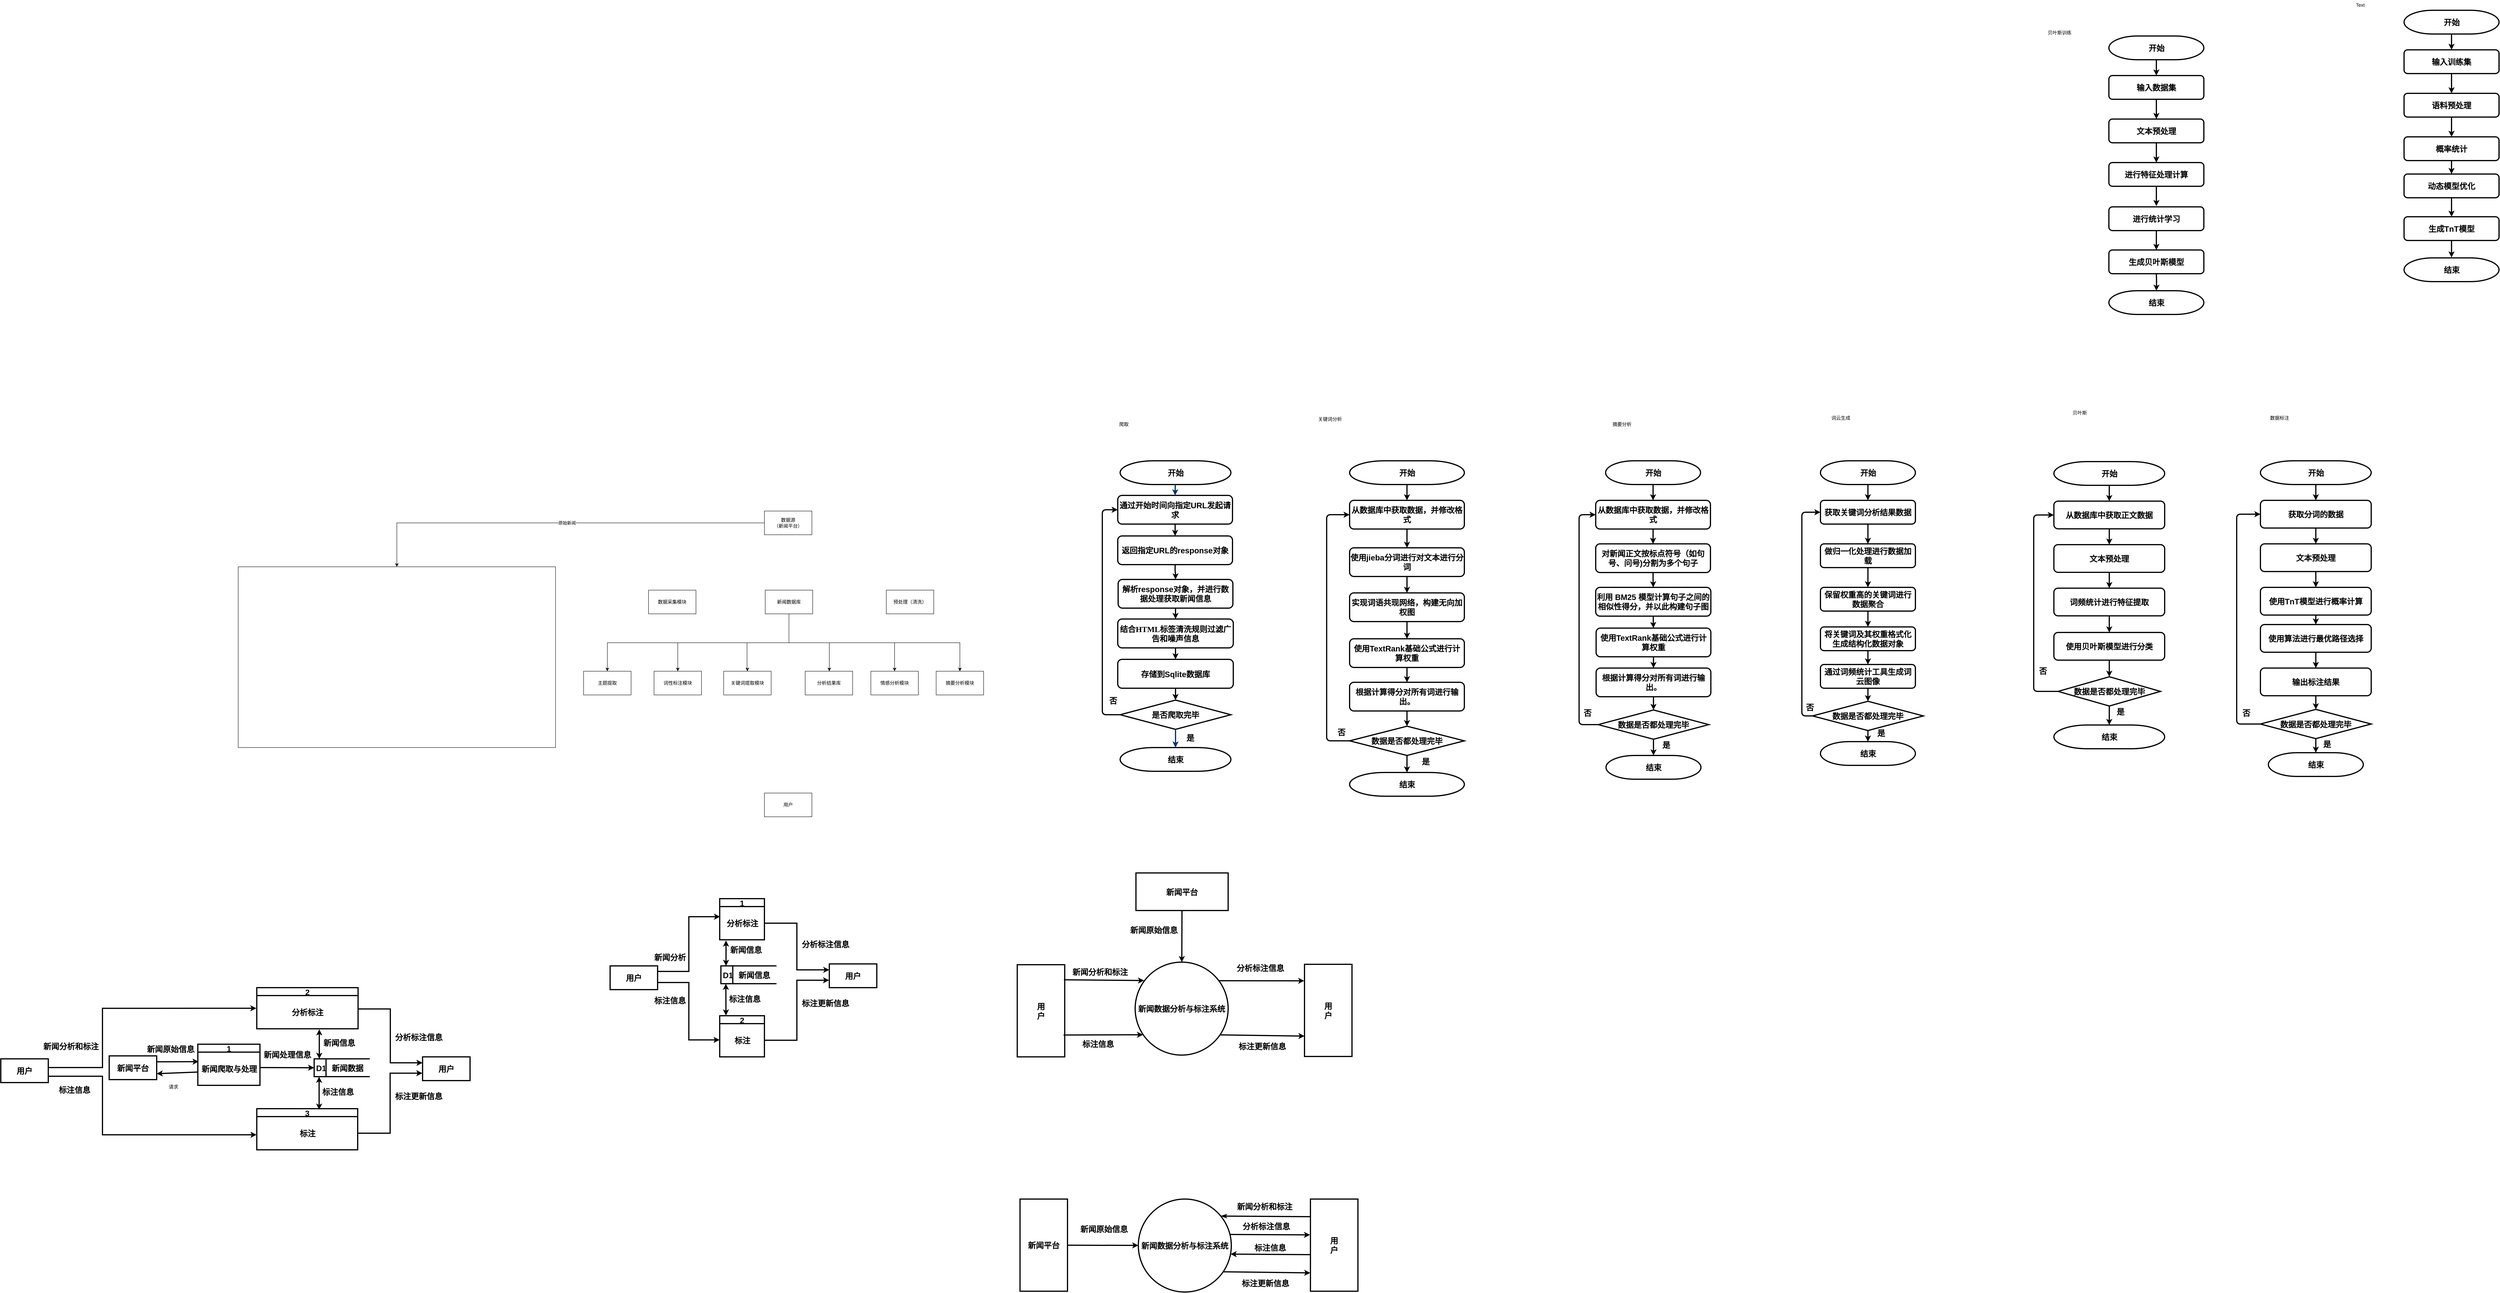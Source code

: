 <mxfile version="26.2.15">
  <diagram id="6a731a19-8d31-9384-78a2-239565b7b9f0" name="Page-1">
    <mxGraphModel dx="4031" dy="2047" grid="0" gridSize="10" guides="1" tooltips="1" connect="1" arrows="1" fold="1" page="0" pageScale="1" pageWidth="1169" pageHeight="827" background="none" math="0" shadow="0">
      <root>
        <mxCell id="0" />
        <mxCell id="1" parent="0" />
        <mxCell id="2" value="开始" style="shape=mxgraph.flowchart.terminator;strokeWidth=3;gradientColor=none;gradientDirection=north;fontStyle=1;html=1;strokeColor=default;fillColor=default;fontSize=20;rounded=1;" parent="1" vertex="1">
          <mxGeometry x="140" y="120" width="280" height="60" as="geometry" />
        </mxCell>
        <mxCell id="7" style="fontStyle=1;strokeColor=#003366;strokeWidth=3;html=1;entryX=0.5;entryY=0;entryDx=0;entryDy=0;rounded=1;fontSize=20;" parent="1" source="2" target="wHxs4oyfYH_jLCG5n1om-55" edge="1">
          <mxGeometry relative="1" as="geometry">
            <mxPoint x="261.868" y="182" as="targetPoint" />
          </mxGeometry>
        </mxCell>
        <mxCell id="54" value="" style="edgeStyle=elbowEdgeStyle;elbow=horizontal;fontStyle=1;strokeColor=default;strokeWidth=3;html=1;entryX=0;entryY=0.5;entryDx=0;entryDy=0;rounded=1;exitX=0;exitY=0.5;exitDx=0;exitDy=0;exitPerimeter=0;align=center;verticalAlign=middle;fontFamily=Helvetica;fontSize=20;fontColor=default;labelBackgroundColor=default;endArrow=classic;fillColor=default;gradientColor=none;gradientDirection=north;" parent="1" source="wHxs4oyfYH_jLCG5n1om-70" target="wHxs4oyfYH_jLCG5n1om-55" edge="1">
          <mxGeometry width="100" height="100" as="geometry">
            <mxPoint x="104" y="792" as="sourcePoint" />
            <mxPoint x="140.98" y="253" as="targetPoint" />
            <Array as="points">
              <mxPoint x="95" y="494" />
            </Array>
          </mxGeometry>
        </mxCell>
        <mxCell id="wHxs4oyfYH_jLCG5n1om-58" style="rounded=1;orthogonalLoop=1;jettySize=auto;html=1;entryX=0.5;entryY=0;entryDx=0;entryDy=0;fontFamily=Helvetica;fontSize=20;fontColor=default;fontStyle=1;strokeWidth=3;" parent="1" source="wHxs4oyfYH_jLCG5n1om-55" target="wHxs4oyfYH_jLCG5n1om-56" edge="1">
          <mxGeometry relative="1" as="geometry" />
        </mxCell>
        <mxCell id="wHxs4oyfYH_jLCG5n1om-55" value="通过开始时间向指定URL发起请求" style="rounded=1;whiteSpace=wrap;html=1;strokeColor=default;strokeWidth=3;align=center;verticalAlign=middle;fontFamily=Helvetica;fontSize=20;fontColor=default;fontStyle=1;fillColor=default;gradientColor=none;gradientDirection=north;shadow=0;" parent="1" vertex="1">
          <mxGeometry x="134" y="207.5" width="290" height="72.5" as="geometry" />
        </mxCell>
        <mxCell id="wHxs4oyfYH_jLCG5n1om-63" value="" style="edgeStyle=orthogonalEdgeStyle;rounded=1;orthogonalLoop=1;jettySize=auto;html=1;fontFamily=Helvetica;fontSize=20;fontColor=default;fontStyle=1;entryX=0.5;entryY=0;entryDx=0;entryDy=0;strokeWidth=3;" parent="1" source="wHxs4oyfYH_jLCG5n1om-56" target="wHxs4oyfYH_jLCG5n1om-64" edge="1">
          <mxGeometry relative="1" as="geometry">
            <mxPoint x="262" y="472" as="targetPoint" />
          </mxGeometry>
        </mxCell>
        <mxCell id="wHxs4oyfYH_jLCG5n1om-56" value="返回指定URL的response对象" style="rounded=1;whiteSpace=wrap;html=1;strokeColor=default;strokeWidth=3;align=center;verticalAlign=middle;fontFamily=Helvetica;fontSize=20;fontColor=default;fontStyle=1;fillColor=default;gradientColor=none;gradientDirection=north;shadow=0;resizable=1;" parent="1" vertex="1">
          <mxGeometry x="134" y="310" width="290" height="72.5" as="geometry" />
        </mxCell>
        <mxCell id="wHxs4oyfYH_jLCG5n1om-67" style="rounded=1;orthogonalLoop=1;jettySize=auto;html=1;entryX=0.5;entryY=0;entryDx=0;entryDy=0;fontFamily=Helvetica;fontSize=20;fontColor=default;fontStyle=1;strokeWidth=3;" parent="1" source="wHxs4oyfYH_jLCG5n1om-64" target="wHxs4oyfYH_jLCG5n1om-66" edge="1">
          <mxGeometry relative="1" as="geometry" />
        </mxCell>
        <mxCell id="wHxs4oyfYH_jLCG5n1om-64" value="解析response对象，并进行数据处理获取新闻信息" style="rounded=1;whiteSpace=wrap;html=1;strokeColor=default;strokeWidth=3;align=center;verticalAlign=middle;fontFamily=Helvetica;fontSize=20;fontColor=default;fontStyle=1;fillColor=default;gradientColor=none;gradientDirection=north;aspect=fixed;shadow=0;resizable=1;" parent="1" vertex="1">
          <mxGeometry x="135" y="420" width="290" height="72.5" as="geometry" />
        </mxCell>
        <mxCell id="wHxs4oyfYH_jLCG5n1om-72" style="rounded=1;orthogonalLoop=1;jettySize=auto;html=1;entryX=0.5;entryY=0;entryDx=0;entryDy=0;fontFamily=Helvetica;fontSize=20;fontColor=default;fontStyle=1;strokeWidth=3;" parent="1" source="wHxs4oyfYH_jLCG5n1om-66" target="wHxs4oyfYH_jLCG5n1om-71" edge="1">
          <mxGeometry relative="1" as="geometry" />
        </mxCell>
        <mxCell id="wHxs4oyfYH_jLCG5n1om-66" value="&lt;span lang=&quot;ZH-CN&quot; style=&quot;text-align: start; line-height: 24px; font-family: SimSun;&quot;&gt;结合&lt;/span&gt;&lt;span lang=&quot;EN-US&quot; style=&quot;text-align: start; line-height: 24px; font-family: &amp;quot;Times New Roman&amp;quot;, serif;&quot;&gt;HTML&lt;/span&gt;&lt;span lang=&quot;ZH-CN&quot; style=&quot;text-align: start; line-height: 24px; font-family: SimSun;&quot;&gt;标签清洗规则过滤广告和噪声信息&lt;/span&gt;&lt;span style=&quot;text-align: start;&quot;&gt;&lt;/span&gt;" style="rounded=1;whiteSpace=wrap;html=1;strokeColor=default;strokeWidth=3;align=center;verticalAlign=middle;fontFamily=Helvetica;fontSize=20;fontColor=default;fontStyle=1;fillColor=default;gradientColor=none;gradientDirection=north;aspect=fixed;shadow=0;resizable=1;" parent="1" vertex="1">
          <mxGeometry x="134" y="520" width="292" height="73" as="geometry" />
        </mxCell>
        <mxCell id="wHxs4oyfYH_jLCG5n1om-68" value="结束" style="shape=mxgraph.flowchart.terminator;strokeWidth=3;gradientColor=none;gradientDirection=north;fontStyle=1;html=1;rounded=1;shadow=0;strokeColor=default;align=center;verticalAlign=middle;fontFamily=Helvetica;fontSize=20;fontColor=default;resizable=1;fillColor=default;" parent="1" vertex="1">
          <mxGeometry x="140" y="845" width="280" height="60" as="geometry" />
        </mxCell>
        <mxCell id="wHxs4oyfYH_jLCG5n1om-69" value="" style="edgeStyle=elbowEdgeStyle;elbow=vertical;exitX=0.5;exitY=1;exitPerimeter=0;entryX=0.5;entryY=0;entryPerimeter=0;fontStyle=1;strokeColor=#003366;strokeWidth=3;html=1;exitDx=0;exitDy=0;rounded=1;fontSize=20;" parent="1" source="wHxs4oyfYH_jLCG5n1om-70" target="wHxs4oyfYH_jLCG5n1om-68" edge="1">
          <mxGeometry width="100" height="100" as="geometry">
            <mxPoint x="260.99" y="1132" as="sourcePoint" />
            <mxPoint x="40.99" y="-678" as="targetPoint" />
          </mxGeometry>
        </mxCell>
        <mxCell id="wHxs4oyfYH_jLCG5n1om-70" value="是否爬取完毕" style="strokeWidth=3;html=1;shape=mxgraph.flowchart.decision;whiteSpace=wrap;strokeColor=default;align=center;verticalAlign=middle;fontFamily=Helvetica;fontSize=20;fontColor=default;fontStyle=1;fillColor=default;gradientColor=none;gradientDirection=north;rounded=1;shadow=0;resizable=1;" parent="1" vertex="1">
          <mxGeometry x="140" y="725" width="280" height="74" as="geometry" />
        </mxCell>
        <mxCell id="wHxs4oyfYH_jLCG5n1om-71" value="存储到Sqlite数据库" style="rounded=1;whiteSpace=wrap;html=1;strokeColor=default;strokeWidth=3;align=center;verticalAlign=middle;fontFamily=Helvetica;fontSize=20;fontColor=default;fontStyle=1;fillColor=default;gradientColor=none;gradientDirection=north;aspect=fixed;shadow=0;resizable=1;" parent="1" vertex="1">
          <mxGeometry x="134" y="622" width="292" height="73" as="geometry" />
        </mxCell>
        <mxCell id="wHxs4oyfYH_jLCG5n1om-73" style="rounded=1;orthogonalLoop=1;jettySize=auto;html=1;entryX=0.5;entryY=0;entryDx=0;entryDy=0;entryPerimeter=0;fontFamily=Helvetica;fontSize=20;fontColor=default;fontStyle=1;strokeWidth=3;" parent="1" source="wHxs4oyfYH_jLCG5n1om-71" target="wHxs4oyfYH_jLCG5n1om-70" edge="1">
          <mxGeometry relative="1" as="geometry" />
        </mxCell>
        <mxCell id="LzJQOZDA2m0IZSeO_Y6F-54" value="开始" style="shape=mxgraph.flowchart.terminator;strokeWidth=3;gradientColor=none;gradientDirection=north;fontStyle=1;html=1;rounded=1;strokeColor=default;align=center;verticalAlign=middle;fontFamily=Helvetica;fontSize=20;fontColor=default;fillColor=default;" parent="1" vertex="1">
          <mxGeometry x="720" y="120" width="290" height="60" as="geometry" />
        </mxCell>
        <mxCell id="LzJQOZDA2m0IZSeO_Y6F-55" style="fontStyle=1;strokeColor=default;strokeWidth=3;html=1;entryX=0.5;entryY=0;entryDx=0;entryDy=0;rounded=1;align=center;verticalAlign=middle;fontFamily=Helvetica;fontSize=20;fontColor=default;fillColor=default;gradientColor=none;gradientDirection=north;" parent="1" source="LzJQOZDA2m0IZSeO_Y6F-54" target="LzJQOZDA2m0IZSeO_Y6F-58" edge="1">
          <mxGeometry relative="1" as="geometry">
            <mxPoint x="797.868" y="161" as="targetPoint" />
          </mxGeometry>
        </mxCell>
        <mxCell id="LzJQOZDA2m0IZSeO_Y6F-56" value="" style="edgeStyle=elbowEdgeStyle;elbow=horizontal;fontStyle=1;strokeColor=default;strokeWidth=3;html=1;entryX=0;entryY=0.5;entryDx=0;entryDy=0;exitX=0;exitY=0.5;exitDx=0;exitDy=0;exitPerimeter=0;rounded=1;align=center;verticalAlign=middle;fontFamily=Helvetica;fontSize=20;fontColor=default;fillColor=default;gradientColor=none;gradientDirection=north;" parent="1" source="LzJQOZDA2m0IZSeO_Y6F-67" target="LzJQOZDA2m0IZSeO_Y6F-58" edge="1">
          <mxGeometry width="100" height="100" as="geometry">
            <mxPoint x="697" y="851" as="sourcePoint" />
            <mxPoint x="687" y="321" as="targetPoint" />
            <Array as="points">
              <mxPoint x="662" y="538" />
            </Array>
          </mxGeometry>
        </mxCell>
        <mxCell id="LzJQOZDA2m0IZSeO_Y6F-58" value="从数据库中获取数据，并修改格式" style="rounded=1;whiteSpace=wrap;html=1;strokeColor=default;strokeWidth=3;align=center;verticalAlign=middle;fontFamily=Helvetica;fontSize=20;fontColor=default;fontStyle=1;fillColor=default;gradientColor=none;gradientDirection=north;aspect=fixed;" parent="1" vertex="1">
          <mxGeometry x="720" y="220" width="290" height="72.5" as="geometry" />
        </mxCell>
        <mxCell id="LzJQOZDA2m0IZSeO_Y6F-59" value="" style="rounded=1;orthogonalLoop=1;jettySize=auto;html=1;fontFamily=Helvetica;fontSize=20;fontColor=default;fontStyle=1;entryX=0.5;entryY=0;entryDx=0;entryDy=0;strokeColor=default;strokeWidth=3;align=center;verticalAlign=middle;fillColor=default;gradientColor=none;gradientDirection=north;exitX=0.5;exitY=1;exitDx=0;exitDy=0;" parent="1" source="LzJQOZDA2m0IZSeO_Y6F-58" target="LzJQOZDA2m0IZSeO_Y6F-62" edge="1">
          <mxGeometry relative="1" as="geometry">
            <mxPoint x="798" y="451" as="targetPoint" />
            <mxPoint x="909" y="302" as="sourcePoint" />
          </mxGeometry>
        </mxCell>
        <mxCell id="Jha9g-4mbw-mB7nA6V5e-54" style="edgeStyle=orthogonalEdgeStyle;rounded=1;orthogonalLoop=1;jettySize=auto;html=1;entryX=0.5;entryY=0;entryDx=0;entryDy=0;strokeColor=default;strokeWidth=3;align=center;verticalAlign=middle;fontFamily=Helvetica;fontSize=20;fontColor=default;fontStyle=1;labelBackgroundColor=default;endArrow=classic;fillColor=default;gradientColor=none;gradientDirection=north;" parent="1" source="LzJQOZDA2m0IZSeO_Y6F-62" target="LzJQOZDA2m0IZSeO_Y6F-64" edge="1">
          <mxGeometry relative="1" as="geometry" />
        </mxCell>
        <mxCell id="LzJQOZDA2m0IZSeO_Y6F-62" value="使用jieba分词进行对文本进行分词" style="rounded=1;whiteSpace=wrap;html=1;strokeColor=default;strokeWidth=3;align=center;verticalAlign=middle;fontFamily=Helvetica;fontSize=20;fontColor=default;fontStyle=1;fillColor=default;gradientColor=none;gradientDirection=north;aspect=fixed;" parent="1" vertex="1">
          <mxGeometry x="720" y="340" width="290" height="72.5" as="geometry" />
        </mxCell>
        <mxCell id="LzJQOZDA2m0IZSeO_Y6F-63" style="edgeStyle=orthogonalEdgeStyle;rounded=1;orthogonalLoop=1;jettySize=auto;html=1;entryX=0.5;entryY=0;entryDx=0;entryDy=0;fontFamily=Helvetica;fontSize=20;fontColor=default;fontStyle=1;strokeColor=default;strokeWidth=3;align=center;verticalAlign=middle;fillColor=default;gradientColor=none;gradientDirection=north;" parent="1" source="LzJQOZDA2m0IZSeO_Y6F-64" target="LzJQOZDA2m0IZSeO_Y6F-68" edge="1">
          <mxGeometry relative="1" as="geometry" />
        </mxCell>
        <mxCell id="LzJQOZDA2m0IZSeO_Y6F-64" value="实现词语共现网络，构建无向加权图" style="rounded=1;whiteSpace=wrap;html=1;strokeColor=default;strokeWidth=3;align=center;verticalAlign=middle;fontFamily=Helvetica;fontSize=20;fontColor=default;fontStyle=1;fillColor=default;gradientColor=none;gradientDirection=north;aspect=fixed;" parent="1" vertex="1">
          <mxGeometry x="720" y="454" width="290" height="72.5" as="geometry" />
        </mxCell>
        <mxCell id="LzJQOZDA2m0IZSeO_Y6F-65" value="结束" style="shape=mxgraph.flowchart.terminator;strokeWidth=3;gradientColor=none;gradientDirection=north;fontStyle=1;html=1;rounded=1;strokeColor=default;align=center;verticalAlign=middle;fontFamily=Helvetica;fontSize=20;fontColor=default;fillColor=default;" parent="1" vertex="1">
          <mxGeometry x="720" y="908" width="290" height="60" as="geometry" />
        </mxCell>
        <mxCell id="LzJQOZDA2m0IZSeO_Y6F-66" value="" style="edgeStyle=elbowEdgeStyle;elbow=vertical;exitX=0.5;exitY=1;exitPerimeter=0;entryX=0.5;entryY=0;entryPerimeter=0;fontStyle=1;strokeColor=default;strokeWidth=3;html=1;exitDx=0;exitDy=0;rounded=1;align=center;verticalAlign=middle;fontFamily=Helvetica;fontSize=20;fontColor=default;fillColor=default;gradientColor=none;gradientDirection=north;" parent="1" source="LzJQOZDA2m0IZSeO_Y6F-67" target="LzJQOZDA2m0IZSeO_Y6F-65" edge="1">
          <mxGeometry width="100" height="100" as="geometry">
            <mxPoint x="796.74" y="1261" as="sourcePoint" />
            <mxPoint x="576.74" y="-549" as="targetPoint" />
          </mxGeometry>
        </mxCell>
        <mxCell id="LzJQOZDA2m0IZSeO_Y6F-67" value="数据是否都处理完毕" style="strokeWidth=3;html=1;shape=mxgraph.flowchart.decision;whiteSpace=wrap;strokeColor=default;align=center;verticalAlign=middle;fontFamily=Helvetica;fontSize=20;fontColor=default;fontStyle=1;fillColor=default;gradientColor=none;gradientDirection=north;rounded=1;" parent="1" vertex="1">
          <mxGeometry x="720" y="791" width="290" height="74" as="geometry" />
        </mxCell>
        <mxCell id="LzJQOZDA2m0IZSeO_Y6F-75" style="edgeStyle=orthogonalEdgeStyle;rounded=1;orthogonalLoop=1;jettySize=auto;html=1;entryX=0.5;entryY=0;entryDx=0;entryDy=0;strokeColor=default;strokeWidth=3;align=center;verticalAlign=middle;fontFamily=Helvetica;fontSize=20;fontColor=default;fontStyle=1;fillColor=default;gradientColor=none;gradientDirection=north;" parent="1" source="LzJQOZDA2m0IZSeO_Y6F-68" target="LzJQOZDA2m0IZSeO_Y6F-73" edge="1">
          <mxGeometry relative="1" as="geometry" />
        </mxCell>
        <mxCell id="LzJQOZDA2m0IZSeO_Y6F-68" value="使用TextRank基础公式进行计算权重" style="rounded=1;whiteSpace=wrap;html=1;strokeColor=default;strokeWidth=3;align=center;verticalAlign=middle;fontFamily=Helvetica;fontSize=20;fontColor=default;fontStyle=1;fillColor=default;gradientColor=none;gradientDirection=north;aspect=fixed;" parent="1" vertex="1">
          <mxGeometry x="720" y="570" width="290" height="72.5" as="geometry" />
        </mxCell>
        <mxCell id="LzJQOZDA2m0IZSeO_Y6F-73" value="根据计算得分对所有词进行输出。" style="rounded=1;whiteSpace=wrap;html=1;strokeColor=default;strokeWidth=3;align=center;verticalAlign=middle;fontFamily=Helvetica;fontSize=20;fontColor=default;fontStyle=1;fillColor=default;gradientColor=none;gradientDirection=north;aspect=fixed;" parent="1" vertex="1">
          <mxGeometry x="720" y="680" width="290" height="72.5" as="geometry" />
        </mxCell>
        <mxCell id="LzJQOZDA2m0IZSeO_Y6F-76" style="edgeStyle=orthogonalEdgeStyle;rounded=1;orthogonalLoop=1;jettySize=auto;html=1;entryX=0.5;entryY=0;entryDx=0;entryDy=0;entryPerimeter=0;strokeColor=default;strokeWidth=3;align=center;verticalAlign=middle;fontFamily=Helvetica;fontSize=20;fontColor=default;fontStyle=1;fillColor=default;gradientColor=none;gradientDirection=north;" parent="1" source="LzJQOZDA2m0IZSeO_Y6F-73" target="LzJQOZDA2m0IZSeO_Y6F-67" edge="1">
          <mxGeometry relative="1" as="geometry" />
        </mxCell>
        <mxCell id="IWu84GvnVnbfeA6_wP9a-54" value="开始" style="shape=mxgraph.flowchart.terminator;strokeWidth=3;gradientColor=none;gradientDirection=north;fontStyle=1;html=1;rounded=1;strokeColor=default;align=center;verticalAlign=middle;fontFamily=Helvetica;fontSize=20;fontColor=default;fillColor=default;" parent="1" vertex="1">
          <mxGeometry x="1367" y="120" width="240" height="60" as="geometry" />
        </mxCell>
        <mxCell id="IWu84GvnVnbfeA6_wP9a-55" style="fontStyle=1;strokeColor=default;strokeWidth=3;html=1;entryX=0.5;entryY=0;entryDx=0;entryDy=0;rounded=1;align=center;verticalAlign=middle;fontFamily=Helvetica;fontSize=20;fontColor=default;fillColor=default;gradientColor=none;gradientDirection=north;" parent="1" source="IWu84GvnVnbfeA6_wP9a-54" target="IWu84GvnVnbfeA6_wP9a-58" edge="1">
          <mxGeometry relative="1" as="geometry">
            <mxPoint x="1416.868" y="250" as="targetPoint" />
          </mxGeometry>
        </mxCell>
        <mxCell id="IWu84GvnVnbfeA6_wP9a-56" value="" style="edgeStyle=elbowEdgeStyle;elbow=horizontal;fontStyle=1;strokeColor=default;strokeWidth=3;html=1;entryX=0;entryY=0.5;entryDx=0;entryDy=0;exitX=0;exitY=0.5;exitDx=0;exitDy=0;exitPerimeter=0;rounded=1;align=center;verticalAlign=middle;fontFamily=Helvetica;fontSize=20;fontColor=default;fillColor=default;gradientColor=none;gradientDirection=north;" parent="1" source="IWu84GvnVnbfeA6_wP9a-67" target="IWu84GvnVnbfeA6_wP9a-58" edge="1">
          <mxGeometry width="100" height="100" as="geometry">
            <mxPoint x="1316" y="940" as="sourcePoint" />
            <mxPoint x="1306" y="410" as="targetPoint" />
            <Array as="points">
              <mxPoint x="1300" y="509" />
            </Array>
          </mxGeometry>
        </mxCell>
        <mxCell id="IWu84GvnVnbfeA6_wP9a-57" style="edgeStyle=orthogonalEdgeStyle;rounded=1;orthogonalLoop=1;jettySize=auto;html=1;entryX=0.5;entryY=0;entryDx=0;entryDy=0;fontFamily=Helvetica;fontSize=20;fontColor=default;fontStyle=1;strokeColor=default;strokeWidth=3;align=center;verticalAlign=middle;fillColor=default;gradientColor=none;gradientDirection=north;" parent="1" source="IWu84GvnVnbfeA6_wP9a-58" target="IWu84GvnVnbfeA6_wP9a-60" edge="1">
          <mxGeometry relative="1" as="geometry" />
        </mxCell>
        <mxCell id="IWu84GvnVnbfeA6_wP9a-58" value="从数据库中获取数据，并修改格式" style="rounded=1;whiteSpace=wrap;html=1;strokeColor=default;strokeWidth=3;align=center;verticalAlign=middle;fontFamily=Helvetica;fontSize=20;fontColor=default;fontStyle=1;fillColor=default;gradientColor=none;gradientDirection=north;aspect=fixed;" parent="1" vertex="1">
          <mxGeometry x="1342" y="220" width="290" height="72.5" as="geometry" />
        </mxCell>
        <mxCell id="IWu84GvnVnbfeA6_wP9a-59" value="" style="edgeStyle=orthogonalEdgeStyle;rounded=1;orthogonalLoop=1;jettySize=auto;html=1;fontFamily=Helvetica;fontSize=20;fontColor=default;fontStyle=1;entryX=0.5;entryY=0;entryDx=0;entryDy=0;strokeColor=default;strokeWidth=3;align=center;verticalAlign=middle;fillColor=default;gradientColor=none;gradientDirection=north;" parent="1" source="IWu84GvnVnbfeA6_wP9a-60" target="IWu84GvnVnbfeA6_wP9a-62" edge="1">
          <mxGeometry relative="1" as="geometry">
            <mxPoint x="1417" y="540" as="targetPoint" />
          </mxGeometry>
        </mxCell>
        <mxCell id="IWu84GvnVnbfeA6_wP9a-60" value="对新闻正文按标点符号（如句号、问号)分割为多个句子" style="rounded=1;whiteSpace=wrap;html=1;strokeColor=default;strokeWidth=3;align=center;verticalAlign=middle;fontFamily=Helvetica;fontSize=20;fontColor=default;fontStyle=1;fillColor=default;gradientColor=none;gradientDirection=north;aspect=fixed;" parent="1" vertex="1">
          <mxGeometry x="1342" y="330" width="290" height="72.5" as="geometry" />
        </mxCell>
        <mxCell id="IWu84GvnVnbfeA6_wP9a-61" style="edgeStyle=orthogonalEdgeStyle;rounded=1;orthogonalLoop=1;jettySize=auto;html=1;entryX=0.5;entryY=0;entryDx=0;entryDy=0;fontFamily=Helvetica;fontSize=20;fontColor=default;fontStyle=1;strokeColor=default;strokeWidth=3;align=center;verticalAlign=middle;fillColor=default;gradientColor=none;gradientDirection=north;" parent="1" source="IWu84GvnVnbfeA6_wP9a-62" target="IWu84GvnVnbfeA6_wP9a-69" edge="1">
          <mxGeometry relative="1" as="geometry">
            <mxPoint x="1416.245" y="640" as="targetPoint" />
          </mxGeometry>
        </mxCell>
        <mxCell id="IWu84GvnVnbfeA6_wP9a-62" value="利用 BM25 模型计算句子之间的相似性得分，并以此构建句子图" style="rounded=1;whiteSpace=wrap;html=1;strokeColor=default;strokeWidth=3;align=center;verticalAlign=middle;fontFamily=Helvetica;fontSize=20;fontColor=default;fontStyle=1;fillColor=default;gradientColor=none;gradientDirection=north;aspect=fixed;" parent="1" vertex="1">
          <mxGeometry x="1342" y="440" width="291" height="72.75" as="geometry" />
        </mxCell>
        <mxCell id="IWu84GvnVnbfeA6_wP9a-65" value="结束" style="shape=mxgraph.flowchart.terminator;strokeWidth=3;gradientColor=none;gradientDirection=north;fontStyle=1;html=1;rounded=1;strokeColor=default;align=center;verticalAlign=middle;fontFamily=Helvetica;fontSize=20;fontColor=default;fillColor=default;" parent="1" vertex="1">
          <mxGeometry x="1368" y="865" width="240" height="60" as="geometry" />
        </mxCell>
        <mxCell id="IWu84GvnVnbfeA6_wP9a-66" value="" style="edgeStyle=elbowEdgeStyle;elbow=vertical;exitX=0.5;exitY=1;exitPerimeter=0;entryX=0.5;entryY=0;entryPerimeter=0;fontStyle=1;strokeColor=default;strokeWidth=3;html=1;exitDx=0;exitDy=0;rounded=1;align=center;verticalAlign=middle;fontFamily=Helvetica;fontSize=20;fontColor=default;fillColor=default;gradientColor=none;gradientDirection=north;" parent="1" source="IWu84GvnVnbfeA6_wP9a-67" target="IWu84GvnVnbfeA6_wP9a-65" edge="1">
          <mxGeometry width="100" height="100" as="geometry">
            <mxPoint x="1415.995" y="1000" as="sourcePoint" />
            <mxPoint x="1195.74" y="-600" as="targetPoint" />
          </mxGeometry>
        </mxCell>
        <mxCell id="IWu84GvnVnbfeA6_wP9a-67" value="数据是否都处理完毕" style="strokeWidth=3;html=1;shape=mxgraph.flowchart.decision;whiteSpace=wrap;strokeColor=default;align=center;verticalAlign=middle;fontFamily=Helvetica;fontSize=20;fontColor=default;fontStyle=1;fillColor=default;gradientColor=none;gradientDirection=north;rounded=1;" parent="1" vertex="1">
          <mxGeometry x="1348" y="750" width="280" height="74" as="geometry" />
        </mxCell>
        <mxCell id="IWu84GvnVnbfeA6_wP9a-68" style="edgeStyle=orthogonalEdgeStyle;rounded=1;orthogonalLoop=1;jettySize=auto;html=1;entryX=0.5;entryY=0;entryDx=0;entryDy=0;strokeColor=default;strokeWidth=3;align=center;verticalAlign=middle;fontFamily=Helvetica;fontSize=20;fontColor=default;fontStyle=1;fillColor=default;gradientColor=none;gradientDirection=north;" parent="1" source="IWu84GvnVnbfeA6_wP9a-69" target="IWu84GvnVnbfeA6_wP9a-70" edge="1">
          <mxGeometry relative="1" as="geometry" />
        </mxCell>
        <mxCell id="IWu84GvnVnbfeA6_wP9a-69" value="使用TextRank基础公式进行计算权重" style="rounded=1;whiteSpace=wrap;html=1;strokeColor=default;strokeWidth=3;align=center;verticalAlign=middle;fontFamily=Helvetica;fontSize=20;fontColor=default;fontStyle=1;fillColor=default;gradientColor=none;gradientDirection=north;aspect=fixed;" parent="1" vertex="1">
          <mxGeometry x="1343" y="543" width="290" height="72.5" as="geometry" />
        </mxCell>
        <mxCell id="IWu84GvnVnbfeA6_wP9a-70" value="根据计算得分对所有词进行输出。" style="rounded=1;whiteSpace=wrap;html=1;strokeColor=default;strokeWidth=3;align=center;verticalAlign=middle;fontFamily=Helvetica;fontSize=20;fontColor=default;fontStyle=1;fillColor=default;gradientColor=none;gradientDirection=north;aspect=fixed;" parent="1" vertex="1">
          <mxGeometry x="1343" y="644" width="290" height="72.5" as="geometry" />
        </mxCell>
        <mxCell id="IWu84GvnVnbfeA6_wP9a-71" style="edgeStyle=orthogonalEdgeStyle;rounded=1;orthogonalLoop=1;jettySize=auto;html=1;entryX=0.5;entryY=0;entryDx=0;entryDy=0;entryPerimeter=0;strokeColor=default;strokeWidth=3;align=center;verticalAlign=middle;fontFamily=Helvetica;fontSize=20;fontColor=default;fontStyle=1;fillColor=default;gradientColor=none;gradientDirection=north;" parent="1" source="IWu84GvnVnbfeA6_wP9a-70" target="IWu84GvnVnbfeA6_wP9a-67" edge="1">
          <mxGeometry relative="1" as="geometry">
            <mxPoint x="1415.995" y="940" as="targetPoint" />
          </mxGeometry>
        </mxCell>
        <mxCell id="IWu84GvnVnbfeA6_wP9a-89" value="开始" style="shape=mxgraph.flowchart.terminator;strokeWidth=3;gradientColor=none;gradientDirection=north;fontStyle=1;html=1;rounded=1;strokeColor=default;align=center;verticalAlign=middle;fontFamily=Helvetica;fontSize=20;fontColor=default;fillColor=default;" parent="1" vertex="1">
          <mxGeometry x="1910" y="120" width="240" height="60" as="geometry" />
        </mxCell>
        <mxCell id="IWu84GvnVnbfeA6_wP9a-90" style="fontStyle=1;strokeColor=default;strokeWidth=3;html=1;entryX=0.5;entryY=0;entryDx=0;entryDy=0;rounded=1;align=center;verticalAlign=middle;fontFamily=Helvetica;fontSize=20;fontColor=default;fillColor=default;gradientColor=none;gradientDirection=north;" parent="1" source="IWu84GvnVnbfeA6_wP9a-89" target="IWu84GvnVnbfeA6_wP9a-93" edge="1">
          <mxGeometry relative="1" as="geometry">
            <mxPoint x="1982.868" y="244" as="targetPoint" />
          </mxGeometry>
        </mxCell>
        <mxCell id="IWu84GvnVnbfeA6_wP9a-91" value="" style="edgeStyle=elbowEdgeStyle;elbow=horizontal;fontStyle=1;strokeColor=default;strokeWidth=3;html=1;entryX=0;entryY=0.5;entryDx=0;entryDy=0;exitX=0;exitY=0.5;exitDx=0;exitDy=0;exitPerimeter=0;rounded=1;align=center;verticalAlign=middle;fontFamily=Helvetica;fontSize=20;fontColor=default;fillColor=default;gradientColor=none;gradientDirection=north;" parent="1" source="IWu84GvnVnbfeA6_wP9a-100" target="IWu84GvnVnbfeA6_wP9a-93" edge="1">
          <mxGeometry width="100" height="100" as="geometry">
            <mxPoint x="1882" y="934" as="sourcePoint" />
            <mxPoint x="1872" y="404" as="targetPoint" />
            <Array as="points">
              <mxPoint x="1863" y="505" />
            </Array>
          </mxGeometry>
        </mxCell>
        <mxCell id="IWu84GvnVnbfeA6_wP9a-92" style="edgeStyle=orthogonalEdgeStyle;rounded=1;orthogonalLoop=1;jettySize=auto;html=1;entryX=0.5;entryY=0;entryDx=0;entryDy=0;fontFamily=Helvetica;fontSize=20;fontColor=default;fontStyle=1;strokeColor=default;strokeWidth=3;align=center;verticalAlign=middle;fillColor=default;gradientColor=none;gradientDirection=north;" parent="1" source="IWu84GvnVnbfeA6_wP9a-93" target="IWu84GvnVnbfeA6_wP9a-95" edge="1">
          <mxGeometry relative="1" as="geometry" />
        </mxCell>
        <mxCell id="IWu84GvnVnbfeA6_wP9a-93" value="获取关键词分析结果数据" style="rounded=1;whiteSpace=wrap;html=1;strokeColor=default;strokeWidth=3;align=center;verticalAlign=middle;fontFamily=Helvetica;fontSize=20;fontColor=default;fontStyle=1;fillColor=default;gradientColor=none;gradientDirection=north;aspect=fixed;" parent="1" vertex="1">
          <mxGeometry x="1910" y="220" width="240" height="60" as="geometry" />
        </mxCell>
        <mxCell id="IWu84GvnVnbfeA6_wP9a-94" value="" style="edgeStyle=orthogonalEdgeStyle;rounded=1;orthogonalLoop=1;jettySize=auto;html=1;fontFamily=Helvetica;fontSize=20;fontColor=default;fontStyle=1;entryX=0.5;entryY=0;entryDx=0;entryDy=0;strokeColor=default;strokeWidth=3;align=center;verticalAlign=middle;fillColor=default;gradientColor=none;gradientDirection=north;" parent="1" source="IWu84GvnVnbfeA6_wP9a-95" target="IWu84GvnVnbfeA6_wP9a-97" edge="1">
          <mxGeometry relative="1" as="geometry">
            <mxPoint x="1983" y="534" as="targetPoint" />
          </mxGeometry>
        </mxCell>
        <mxCell id="IWu84GvnVnbfeA6_wP9a-95" value="做归一化处理进行数据加载" style="rounded=1;whiteSpace=wrap;html=1;strokeColor=default;strokeWidth=3;align=center;verticalAlign=middle;fontFamily=Helvetica;fontSize=20;fontColor=default;fontStyle=1;fillColor=default;gradientColor=none;gradientDirection=north;aspect=fixed;" parent="1" vertex="1">
          <mxGeometry x="1910" y="330" width="240" height="60" as="geometry" />
        </mxCell>
        <mxCell id="IWu84GvnVnbfeA6_wP9a-96" style="edgeStyle=orthogonalEdgeStyle;rounded=1;orthogonalLoop=1;jettySize=auto;html=1;entryX=0.5;entryY=0;entryDx=0;entryDy=0;fontFamily=Helvetica;fontSize=20;fontColor=default;fontStyle=1;strokeColor=default;strokeWidth=3;align=center;verticalAlign=middle;fillColor=default;gradientColor=none;gradientDirection=north;" parent="1" source="IWu84GvnVnbfeA6_wP9a-97" target="IWu84GvnVnbfeA6_wP9a-102" edge="1">
          <mxGeometry relative="1" as="geometry">
            <mxPoint x="1982.245" y="634" as="targetPoint" />
          </mxGeometry>
        </mxCell>
        <mxCell id="IWu84GvnVnbfeA6_wP9a-97" value="保留权重高的关键词进行数据聚合" style="rounded=1;whiteSpace=wrap;html=1;strokeColor=default;strokeWidth=3;align=center;verticalAlign=middle;fontFamily=Helvetica;fontSize=20;fontColor=default;fontStyle=1;fillColor=default;gradientColor=none;gradientDirection=north;aspect=fixed;" parent="1" vertex="1">
          <mxGeometry x="1910" y="440" width="240" height="60" as="geometry" />
        </mxCell>
        <mxCell id="IWu84GvnVnbfeA6_wP9a-98" value="结束" style="shape=mxgraph.flowchart.terminator;strokeWidth=3;gradientColor=none;gradientDirection=north;fontStyle=1;html=1;rounded=1;strokeColor=default;align=center;verticalAlign=middle;fontFamily=Helvetica;fontSize=20;fontColor=default;fillColor=default;" parent="1" vertex="1">
          <mxGeometry x="1910" y="830" width="240" height="60" as="geometry" />
        </mxCell>
        <mxCell id="IWu84GvnVnbfeA6_wP9a-99" value="" style="edgeStyle=elbowEdgeStyle;elbow=vertical;exitX=0.5;exitY=1;exitPerimeter=0;entryX=0.5;entryY=0;entryPerimeter=0;fontStyle=1;strokeColor=default;strokeWidth=3;html=1;exitDx=0;exitDy=0;rounded=1;align=center;verticalAlign=middle;fontFamily=Helvetica;fontSize=20;fontColor=default;fillColor=default;gradientColor=none;gradientDirection=north;" parent="1" source="IWu84GvnVnbfeA6_wP9a-100" target="IWu84GvnVnbfeA6_wP9a-98" edge="1">
          <mxGeometry width="100" height="100" as="geometry">
            <mxPoint x="1981.995" y="994" as="sourcePoint" />
            <mxPoint x="1761.74" y="-606" as="targetPoint" />
          </mxGeometry>
        </mxCell>
        <mxCell id="IWu84GvnVnbfeA6_wP9a-100" value="数据是否都处理完毕" style="strokeWidth=3;html=1;shape=mxgraph.flowchart.decision;whiteSpace=wrap;strokeColor=default;align=center;verticalAlign=middle;fontFamily=Helvetica;fontSize=20;fontColor=default;fontStyle=1;fillColor=default;gradientColor=none;gradientDirection=north;rounded=1;" parent="1" vertex="1">
          <mxGeometry x="1890" y="728" width="280" height="74" as="geometry" />
        </mxCell>
        <mxCell id="IWu84GvnVnbfeA6_wP9a-101" style="edgeStyle=orthogonalEdgeStyle;rounded=1;orthogonalLoop=1;jettySize=auto;html=1;entryX=0.5;entryY=0;entryDx=0;entryDy=0;strokeColor=default;strokeWidth=3;align=center;verticalAlign=middle;fontFamily=Helvetica;fontSize=20;fontColor=default;fontStyle=1;fillColor=default;gradientColor=none;gradientDirection=north;" parent="1" source="IWu84GvnVnbfeA6_wP9a-102" target="IWu84GvnVnbfeA6_wP9a-103" edge="1">
          <mxGeometry relative="1" as="geometry" />
        </mxCell>
        <mxCell id="IWu84GvnVnbfeA6_wP9a-102" value="将关键词及其权重格式化生成结构化数据对象" style="rounded=1;whiteSpace=wrap;html=1;strokeColor=default;strokeWidth=3;align=center;verticalAlign=middle;fontFamily=Helvetica;fontSize=20;fontColor=default;fontStyle=1;fillColor=default;gradientColor=none;gradientDirection=north;aspect=fixed;" parent="1" vertex="1">
          <mxGeometry x="1910" y="540" width="240" height="60" as="geometry" />
        </mxCell>
        <mxCell id="IWu84GvnVnbfeA6_wP9a-103" value="通过词频统计工具生成词云图像" style="rounded=1;whiteSpace=wrap;html=1;strokeColor=default;strokeWidth=3;align=center;verticalAlign=middle;fontFamily=Helvetica;fontSize=20;fontColor=default;fontStyle=1;fillColor=default;gradientColor=none;gradientDirection=north;aspect=fixed;" parent="1" vertex="1">
          <mxGeometry x="1910" y="635" width="240" height="60" as="geometry" />
        </mxCell>
        <mxCell id="IWu84GvnVnbfeA6_wP9a-104" style="edgeStyle=orthogonalEdgeStyle;rounded=1;orthogonalLoop=1;jettySize=auto;html=1;entryX=0.5;entryY=0;entryDx=0;entryDy=0;entryPerimeter=0;strokeColor=default;strokeWidth=3;align=center;verticalAlign=middle;fontFamily=Helvetica;fontSize=20;fontColor=default;fontStyle=1;fillColor=default;gradientColor=none;gradientDirection=north;" parent="1" source="IWu84GvnVnbfeA6_wP9a-103" target="IWu84GvnVnbfeA6_wP9a-100" edge="1">
          <mxGeometry relative="1" as="geometry">
            <mxPoint x="1981.995" y="934" as="targetPoint" />
          </mxGeometry>
        </mxCell>
        <mxCell id="SIV2kzbjCIx-U6j8kf4C-54" value="开始" style="shape=mxgraph.flowchart.terminator;strokeWidth=3;gradientColor=none;gradientDirection=north;fontStyle=1;html=1;rounded=1;strokeColor=default;align=center;verticalAlign=middle;fontFamily=Helvetica;fontSize=20;fontColor=default;fillColor=default;" parent="1" vertex="1">
          <mxGeometry x="2500" y="122" width="280" height="60" as="geometry" />
        </mxCell>
        <mxCell id="SIV2kzbjCIx-U6j8kf4C-55" style="fontStyle=1;strokeColor=default;strokeWidth=3;html=1;entryX=0.5;entryY=0;entryDx=0;entryDy=0;rounded=1;align=center;verticalAlign=middle;fontFamily=Helvetica;fontSize=20;fontColor=default;fillColor=default;gradientColor=none;gradientDirection=north;" parent="1" source="SIV2kzbjCIx-U6j8kf4C-54" target="SIV2kzbjCIx-U6j8kf4C-58" edge="1">
          <mxGeometry relative="1" as="geometry">
            <mxPoint x="2571.868" y="226" as="targetPoint" />
          </mxGeometry>
        </mxCell>
        <mxCell id="SIV2kzbjCIx-U6j8kf4C-56" value="" style="edgeStyle=elbowEdgeStyle;elbow=horizontal;fontStyle=1;strokeColor=default;strokeWidth=3;html=1;entryX=0;entryY=0.5;entryDx=0;entryDy=0;exitX=0;exitY=0.5;exitDx=0;exitDy=0;exitPerimeter=0;rounded=1;align=center;verticalAlign=middle;fontFamily=Helvetica;fontSize=20;fontColor=default;fillColor=default;gradientColor=none;gradientDirection=north;" parent="1" source="SIV2kzbjCIx-U6j8kf4C-65" target="SIV2kzbjCIx-U6j8kf4C-58" edge="1">
          <mxGeometry width="100" height="100" as="geometry">
            <mxPoint x="2471" y="916" as="sourcePoint" />
            <mxPoint x="2461" y="386" as="targetPoint" />
            <Array as="points">
              <mxPoint x="2449" y="507" />
            </Array>
          </mxGeometry>
        </mxCell>
        <mxCell id="92oYA4hD888_DOW6mJJg-55" style="edgeStyle=orthogonalEdgeStyle;rounded=1;orthogonalLoop=1;jettySize=auto;html=1;entryX=0.5;entryY=0;entryDx=0;entryDy=0;strokeColor=default;strokeWidth=3;align=center;verticalAlign=middle;fontFamily=Helvetica;fontSize=20;fontColor=default;fontStyle=1;fillColor=default;gradientColor=none;gradientDirection=north;" parent="1" source="SIV2kzbjCIx-U6j8kf4C-58" target="SIV2kzbjCIx-U6j8kf4C-67" edge="1">
          <mxGeometry relative="1" as="geometry" />
        </mxCell>
        <mxCell id="SIV2kzbjCIx-U6j8kf4C-58" value="从数据库中获取正文数据" style="rounded=1;whiteSpace=wrap;html=1;strokeColor=default;strokeWidth=3;align=center;verticalAlign=middle;fontFamily=Helvetica;fontSize=20;fontColor=default;fontStyle=1;fillColor=default;gradientColor=none;gradientDirection=north;aspect=fixed;" parent="1" vertex="1">
          <mxGeometry x="2500" y="222" width="280" height="70" as="geometry" />
        </mxCell>
        <mxCell id="SIV2kzbjCIx-U6j8kf4C-59" value="" style="rounded=1;orthogonalLoop=1;jettySize=auto;html=1;fontFamily=Helvetica;fontSize=20;fontColor=default;fontStyle=1;entryX=0.5;entryY=0;entryDx=0;entryDy=0;strokeColor=default;strokeWidth=3;align=center;verticalAlign=middle;fillColor=default;gradientColor=none;gradientDirection=north;" parent="1" source="SIV2kzbjCIx-U6j8kf4C-60" target="SIV2kzbjCIx-U6j8kf4C-68" edge="1">
          <mxGeometry relative="1" as="geometry">
            <mxPoint x="2620.0" y="552" as="targetPoint" />
          </mxGeometry>
        </mxCell>
        <mxCell id="SIV2kzbjCIx-U6j8kf4C-60" value="词频统计进行特征提取" style="rounded=1;whiteSpace=wrap;html=1;strokeColor=default;strokeWidth=3;align=center;verticalAlign=middle;fontFamily=Helvetica;fontSize=20;fontColor=default;fontStyle=1;fillColor=default;gradientColor=none;gradientDirection=north;aspect=fixed;" parent="1" vertex="1">
          <mxGeometry x="2500" y="442" width="280" height="70" as="geometry" />
        </mxCell>
        <mxCell id="SIV2kzbjCIx-U6j8kf4C-63" value="结束" style="shape=mxgraph.flowchart.terminator;strokeWidth=3;gradientColor=none;gradientDirection=north;fontStyle=1;html=1;rounded=1;strokeColor=default;align=center;verticalAlign=middle;fontFamily=Helvetica;fontSize=20;fontColor=default;fillColor=default;" parent="1" vertex="1">
          <mxGeometry x="2500" y="788" width="280" height="60" as="geometry" />
        </mxCell>
        <mxCell id="SIV2kzbjCIx-U6j8kf4C-64" value="" style="edgeStyle=elbowEdgeStyle;elbow=vertical;exitX=0.5;exitY=1;exitPerimeter=0;entryX=0.5;entryY=0;entryPerimeter=0;fontStyle=1;strokeColor=default;strokeWidth=3;html=1;exitDx=0;exitDy=0;rounded=1;align=center;verticalAlign=middle;fontFamily=Helvetica;fontSize=20;fontColor=default;fillColor=default;gradientColor=none;gradientDirection=north;" parent="1" source="SIV2kzbjCIx-U6j8kf4C-65" target="SIV2kzbjCIx-U6j8kf4C-63" edge="1">
          <mxGeometry width="100" height="100" as="geometry">
            <mxPoint x="2570.995" y="878" as="sourcePoint" />
            <mxPoint x="2350.74" y="-722" as="targetPoint" />
          </mxGeometry>
        </mxCell>
        <mxCell id="SIV2kzbjCIx-U6j8kf4C-65" value="数据是否都处理完毕" style="strokeWidth=3;html=1;shape=mxgraph.flowchart.decision;whiteSpace=wrap;strokeColor=default;align=center;verticalAlign=middle;fontFamily=Helvetica;fontSize=20;fontColor=default;fontStyle=1;fillColor=default;gradientColor=none;gradientDirection=north;rounded=1;aspect=fixed;" parent="1" vertex="1">
          <mxGeometry x="2510.5" y="666" width="259" height="74" as="geometry" />
        </mxCell>
        <mxCell id="92oYA4hD888_DOW6mJJg-56" style="edgeStyle=orthogonalEdgeStyle;rounded=1;orthogonalLoop=1;jettySize=auto;html=1;entryX=0.5;entryY=0;entryDx=0;entryDy=0;strokeColor=default;strokeWidth=3;align=center;verticalAlign=middle;fontFamily=Helvetica;fontSize=20;fontColor=default;fontStyle=1;fillColor=default;gradientColor=none;gradientDirection=north;" parent="1" source="SIV2kzbjCIx-U6j8kf4C-67" target="SIV2kzbjCIx-U6j8kf4C-60" edge="1">
          <mxGeometry relative="1" as="geometry" />
        </mxCell>
        <mxCell id="SIV2kzbjCIx-U6j8kf4C-67" value="文本预处理" style="rounded=1;whiteSpace=wrap;html=1;strokeColor=default;strokeWidth=3;align=center;verticalAlign=middle;fontFamily=Helvetica;fontSize=20;fontColor=default;fontStyle=1;fillColor=default;gradientColor=none;gradientDirection=north;aspect=fixed;" parent="1" vertex="1">
          <mxGeometry x="2500" y="332" width="280" height="70" as="geometry" />
        </mxCell>
        <mxCell id="SIV2kzbjCIx-U6j8kf4C-68" value="使用贝叶斯模型进行分类" style="rounded=1;whiteSpace=wrap;html=1;strokeColor=default;strokeWidth=3;align=center;verticalAlign=middle;fontFamily=Helvetica;fontSize=20;fontColor=default;fontStyle=1;fillColor=default;gradientColor=none;gradientDirection=north;aspect=fixed;" parent="1" vertex="1">
          <mxGeometry x="2500" y="554" width="280" height="70" as="geometry" />
        </mxCell>
        <mxCell id="SIV2kzbjCIx-U6j8kf4C-69" style="edgeStyle=orthogonalEdgeStyle;rounded=1;orthogonalLoop=1;jettySize=auto;html=1;entryX=0.5;entryY=0;entryDx=0;entryDy=0;entryPerimeter=0;strokeColor=default;strokeWidth=3;align=center;verticalAlign=middle;fontFamily=Helvetica;fontSize=20;fontColor=default;fontStyle=1;fillColor=default;gradientColor=none;gradientDirection=north;" parent="1" source="SIV2kzbjCIx-U6j8kf4C-68" target="SIV2kzbjCIx-U6j8kf4C-65" edge="1">
          <mxGeometry relative="1" as="geometry">
            <mxPoint x="2570.995" y="818" as="targetPoint" />
          </mxGeometry>
        </mxCell>
        <mxCell id="SIV2kzbjCIx-U6j8kf4C-70" value="爬取" style="text;html=1;align=center;verticalAlign=middle;resizable=0;points=[];autosize=1;strokeColor=none;fillColor=none;rounded=1;" parent="1" vertex="1">
          <mxGeometry x="124" y="13" width="50" height="30" as="geometry" />
        </mxCell>
        <mxCell id="SIV2kzbjCIx-U6j8kf4C-71" value="关键词分析" style="text;html=1;align=center;verticalAlign=middle;resizable=0;points=[];autosize=1;strokeColor=none;fillColor=none;rounded=1;" parent="1" vertex="1">
          <mxGeometry x="630" width="80" height="30" as="geometry" />
        </mxCell>
        <mxCell id="SIV2kzbjCIx-U6j8kf4C-72" value="摘要分析" style="text;html=1;align=center;verticalAlign=middle;resizable=0;points=[];autosize=1;strokeColor=none;fillColor=none;rounded=1;" parent="1" vertex="1">
          <mxGeometry x="1373" y="13" width="70" height="30" as="geometry" />
        </mxCell>
        <mxCell id="SIV2kzbjCIx-U6j8kf4C-73" value="词云生成" style="text;html=1;align=center;verticalAlign=middle;resizable=0;points=[];autosize=1;strokeColor=none;fillColor=none;rounded=1;" parent="1" vertex="1">
          <mxGeometry x="1926" y="-3" width="70" height="30" as="geometry" />
        </mxCell>
        <mxCell id="SIV2kzbjCIx-U6j8kf4C-74" value="贝叶斯" style="text;html=1;align=center;verticalAlign=middle;resizable=0;points=[];autosize=1;strokeColor=none;fillColor=none;rounded=1;arcSize=50;" parent="1" vertex="1">
          <mxGeometry x="2534.59" y="-16.5" width="60" height="30" as="geometry" />
        </mxCell>
        <mxCell id="20AAbadDwqx4c7N0KBn9-54" value="开始" style="shape=mxgraph.flowchart.terminator;strokeWidth=3;gradientColor=none;gradientDirection=north;fontStyle=1;html=1;rounded=1;strokeColor=default;align=center;verticalAlign=middle;fontFamily=Helvetica;fontSize=20;fontColor=default;fillColor=default;" parent="1" vertex="1">
          <mxGeometry x="3022" y="120" width="280" height="60" as="geometry" />
        </mxCell>
        <mxCell id="20AAbadDwqx4c7N0KBn9-55" style="fontStyle=1;strokeColor=default;strokeWidth=3;html=1;entryX=0.5;entryY=0;entryDx=0;entryDy=0;rounded=1;align=center;verticalAlign=middle;fontFamily=Helvetica;fontSize=20;fontColor=default;fillColor=default;gradientColor=none;gradientDirection=north;" parent="1" source="20AAbadDwqx4c7N0KBn9-54" target="20AAbadDwqx4c7N0KBn9-58" edge="1">
          <mxGeometry relative="1" as="geometry">
            <mxPoint x="3097.868" y="220" as="targetPoint" />
          </mxGeometry>
        </mxCell>
        <mxCell id="20AAbadDwqx4c7N0KBn9-56" value="" style="edgeStyle=elbowEdgeStyle;elbow=horizontal;fontStyle=1;strokeColor=default;strokeWidth=3;html=1;entryX=0;entryY=0.5;entryDx=0;entryDy=0;exitX=0;exitY=0.5;exitDx=0;exitDy=0;exitPerimeter=0;rounded=1;align=center;verticalAlign=middle;fontFamily=Helvetica;fontSize=20;fontColor=default;fillColor=default;gradientColor=none;gradientDirection=north;" parent="1" source="20AAbadDwqx4c7N0KBn9-65" target="20AAbadDwqx4c7N0KBn9-58" edge="1">
          <mxGeometry width="100" height="100" as="geometry">
            <mxPoint x="2997" y="910" as="sourcePoint" />
            <mxPoint x="2987" y="380" as="targetPoint" />
            <Array as="points">
              <mxPoint x="2962" y="513" />
            </Array>
          </mxGeometry>
        </mxCell>
        <mxCell id="20AAbadDwqx4c7N0KBn9-57" style="edgeStyle=orthogonalEdgeStyle;rounded=1;orthogonalLoop=1;jettySize=auto;html=1;entryX=0.5;entryY=0;entryDx=0;entryDy=0;strokeColor=default;strokeWidth=3;align=center;verticalAlign=middle;fontFamily=Helvetica;fontSize=20;fontColor=default;fontStyle=1;fillColor=default;gradientColor=none;gradientDirection=north;" parent="1" source="20AAbadDwqx4c7N0KBn9-58" target="20AAbadDwqx4c7N0KBn9-67" edge="1">
          <mxGeometry relative="1" as="geometry" />
        </mxCell>
        <mxCell id="20AAbadDwqx4c7N0KBn9-58" value="获取分词的数据" style="rounded=1;whiteSpace=wrap;html=1;strokeColor=default;strokeWidth=3;align=center;verticalAlign=middle;fontFamily=Helvetica;fontSize=20;fontColor=default;fontStyle=1;fillColor=default;gradientColor=none;gradientDirection=north;aspect=fixed;" parent="1" vertex="1">
          <mxGeometry x="3022" y="220" width="280" height="70" as="geometry" />
        </mxCell>
        <mxCell id="20AAbadDwqx4c7N0KBn9-59" value="" style="edgeStyle=orthogonalEdgeStyle;rounded=1;orthogonalLoop=1;jettySize=auto;html=1;fontFamily=Helvetica;fontSize=20;fontColor=default;fontStyle=1;entryX=0.5;entryY=0;entryDx=0;entryDy=0;strokeColor=default;strokeWidth=3;align=center;verticalAlign=middle;fillColor=default;gradientColor=none;gradientDirection=north;" parent="1" source="20AAbadDwqx4c7N0KBn9-60" target="20AAbadDwqx4c7N0KBn9-62" edge="1">
          <mxGeometry relative="1" as="geometry">
            <mxPoint x="3098.25" y="635" as="targetPoint" />
          </mxGeometry>
        </mxCell>
        <mxCell id="20AAbadDwqx4c7N0KBn9-60" value="使用TnT模型进行概率计算" style="rounded=1;whiteSpace=wrap;html=1;strokeColor=default;strokeWidth=3;align=center;verticalAlign=middle;fontFamily=Helvetica;fontSize=20;fontColor=default;fontStyle=1;fillColor=default;gradientColor=none;gradientDirection=north;aspect=fixed;" parent="1" vertex="1">
          <mxGeometry x="3022" y="440" width="280" height="70" as="geometry" />
        </mxCell>
        <mxCell id="20AAbadDwqx4c7N0KBn9-61" style="edgeStyle=orthogonalEdgeStyle;rounded=1;orthogonalLoop=1;jettySize=auto;html=1;entryX=0.5;entryY=0;entryDx=0;entryDy=0;strokeColor=default;strokeWidth=3;align=center;verticalAlign=middle;fontFamily=Helvetica;fontSize=20;fontColor=default;fontStyle=1;fillColor=default;gradientColor=none;gradientDirection=north;" parent="1" source="20AAbadDwqx4c7N0KBn9-62" target="20AAbadDwqx4c7N0KBn9-68" edge="1">
          <mxGeometry relative="1" as="geometry" />
        </mxCell>
        <mxCell id="20AAbadDwqx4c7N0KBn9-62" value="使用算法进行最优路径选择" style="rounded=1;whiteSpace=wrap;html=1;strokeColor=default;strokeWidth=3;align=center;verticalAlign=middle;fontFamily=Helvetica;fontSize=20;fontColor=default;fontStyle=1;fillColor=default;gradientColor=none;gradientDirection=north;aspect=fixed;" parent="1" vertex="1">
          <mxGeometry x="3022" y="534" width="280" height="70" as="geometry" />
        </mxCell>
        <mxCell id="20AAbadDwqx4c7N0KBn9-63" value="结束" style="shape=mxgraph.flowchart.terminator;strokeWidth=3;gradientColor=none;gradientDirection=north;fontStyle=1;html=1;rounded=1;strokeColor=default;align=center;verticalAlign=middle;fontFamily=Helvetica;fontSize=20;fontColor=default;fillColor=default;" parent="1" vertex="1">
          <mxGeometry x="3042" y="858" width="240" height="60" as="geometry" />
        </mxCell>
        <mxCell id="20AAbadDwqx4c7N0KBn9-64" value="" style="edgeStyle=elbowEdgeStyle;elbow=vertical;exitX=0.5;exitY=1;exitPerimeter=0;entryX=0.5;entryY=0;entryPerimeter=0;fontStyle=1;strokeColor=default;strokeWidth=3;html=1;exitDx=0;exitDy=0;rounded=1;align=center;verticalAlign=middle;fontFamily=Helvetica;fontSize=20;fontColor=default;fillColor=default;gradientColor=none;gradientDirection=north;" parent="1" source="20AAbadDwqx4c7N0KBn9-65" target="20AAbadDwqx4c7N0KBn9-63" edge="1">
          <mxGeometry width="100" height="100" as="geometry">
            <mxPoint x="3096.995" y="970" as="sourcePoint" />
            <mxPoint x="2876.74" y="-630" as="targetPoint" />
          </mxGeometry>
        </mxCell>
        <mxCell id="20AAbadDwqx4c7N0KBn9-65" value="数据是否都处理完毕" style="strokeWidth=3;html=1;shape=mxgraph.flowchart.decision;whiteSpace=wrap;strokeColor=default;align=center;verticalAlign=middle;fontFamily=Helvetica;fontSize=20;fontColor=default;fontStyle=1;fillColor=default;gradientColor=none;gradientDirection=north;rounded=1;aspect=fixed;" parent="1" vertex="1">
          <mxGeometry x="3022" y="748.5" width="280" height="74.01" as="geometry" />
        </mxCell>
        <mxCell id="20AAbadDwqx4c7N0KBn9-66" style="edgeStyle=orthogonalEdgeStyle;rounded=1;orthogonalLoop=1;jettySize=auto;html=1;entryX=0.5;entryY=0;entryDx=0;entryDy=0;strokeColor=default;strokeWidth=3;align=center;verticalAlign=middle;fontFamily=Helvetica;fontSize=20;fontColor=default;fontStyle=1;fillColor=default;gradientColor=none;gradientDirection=north;" parent="1" source="20AAbadDwqx4c7N0KBn9-67" target="20AAbadDwqx4c7N0KBn9-60" edge="1">
          <mxGeometry relative="1" as="geometry" />
        </mxCell>
        <mxCell id="20AAbadDwqx4c7N0KBn9-67" value="文本预处理" style="rounded=1;whiteSpace=wrap;html=1;strokeColor=default;strokeWidth=3;align=center;verticalAlign=middle;fontFamily=Helvetica;fontSize=20;fontColor=default;fontStyle=1;fillColor=default;gradientColor=none;gradientDirection=north;aspect=fixed;" parent="1" vertex="1">
          <mxGeometry x="3022" y="330" width="280" height="70" as="geometry" />
        </mxCell>
        <mxCell id="20AAbadDwqx4c7N0KBn9-68" value="输出标注结果" style="rounded=1;whiteSpace=wrap;html=1;strokeColor=default;strokeWidth=3;align=center;verticalAlign=middle;fontFamily=Helvetica;fontSize=20;fontColor=default;fontStyle=1;fillColor=default;gradientColor=none;gradientDirection=north;aspect=fixed;" parent="1" vertex="1">
          <mxGeometry x="3022" y="644" width="280" height="70" as="geometry" />
        </mxCell>
        <mxCell id="20AAbadDwqx4c7N0KBn9-69" style="edgeStyle=orthogonalEdgeStyle;rounded=1;orthogonalLoop=1;jettySize=auto;html=1;entryX=0.5;entryY=0;entryDx=0;entryDy=0;entryPerimeter=0;strokeColor=default;strokeWidth=3;align=center;verticalAlign=middle;fontFamily=Helvetica;fontSize=20;fontColor=default;fontStyle=1;fillColor=default;gradientColor=none;gradientDirection=north;" parent="1" source="20AAbadDwqx4c7N0KBn9-68" target="20AAbadDwqx4c7N0KBn9-65" edge="1">
          <mxGeometry relative="1" as="geometry">
            <mxPoint x="3096.995" y="910" as="targetPoint" />
          </mxGeometry>
        </mxCell>
        <mxCell id="20AAbadDwqx4c7N0KBn9-70" value="数据标注" style="text;html=1;align=center;verticalAlign=middle;resizable=0;points=[];autosize=1;strokeColor=none;fillColor=none;rounded=1;" parent="1" vertex="1">
          <mxGeometry x="3035.07" y="-3" width="70" height="30" as="geometry" />
        </mxCell>
        <mxCell id="1bzfQ1Kdr9sJ2p-31-mI-99" style="edgeStyle=orthogonalEdgeStyle;rounded=0;orthogonalLoop=1;jettySize=auto;html=1;entryX=0.5;entryY=0;entryDx=0;entryDy=0;" parent="1" source="1bzfQ1Kdr9sJ2p-31-mI-60" target="1bzfQ1Kdr9sJ2p-31-mI-95" edge="1">
          <mxGeometry relative="1" as="geometry" />
        </mxCell>
        <mxCell id="1bzfQ1Kdr9sJ2p-31-mI-100" value="原始新闻" style="edgeLabel;html=1;align=center;verticalAlign=middle;resizable=0;points=[];" parent="1bzfQ1Kdr9sJ2p-31-mI-99" vertex="1" connectable="0">
          <mxGeometry x="-0.04" relative="1" as="geometry">
            <mxPoint as="offset" />
          </mxGeometry>
        </mxCell>
        <mxCell id="1bzfQ1Kdr9sJ2p-31-mI-60" value="数据源&lt;br&gt;（新闻平台）" style="rounded=0;whiteSpace=wrap;html=1;" parent="1" vertex="1">
          <mxGeometry x="-759" y="247" width="120" height="60" as="geometry" />
        </mxCell>
        <mxCell id="kGU_nO2wC30aziHoJglv-60" style="edgeStyle=orthogonalEdgeStyle;rounded=0;orthogonalLoop=1;jettySize=auto;html=1;entryX=0.5;entryY=0;entryDx=0;entryDy=0;" parent="1" source="1bzfQ1Kdr9sJ2p-31-mI-65" target="1bzfQ1Kdr9sJ2p-31-mI-71" edge="1">
          <mxGeometry relative="1" as="geometry">
            <Array as="points">
              <mxPoint x="-697" y="580" />
              <mxPoint x="-803" y="580" />
              <mxPoint x="-803" y="650" />
            </Array>
          </mxGeometry>
        </mxCell>
        <mxCell id="kGU_nO2wC30aziHoJglv-66" style="edgeStyle=orthogonalEdgeStyle;rounded=0;orthogonalLoop=1;jettySize=auto;html=1;" parent="1" source="1bzfQ1Kdr9sJ2p-31-mI-65" target="1bzfQ1Kdr9sJ2p-31-mI-85" edge="1">
          <mxGeometry relative="1" as="geometry">
            <Array as="points">
              <mxPoint x="-697" y="580" />
              <mxPoint x="-595" y="580" />
            </Array>
          </mxGeometry>
        </mxCell>
        <mxCell id="kGU_nO2wC30aziHoJglv-67" style="edgeStyle=orthogonalEdgeStyle;rounded=0;orthogonalLoop=1;jettySize=auto;html=1;" parent="1" source="1bzfQ1Kdr9sJ2p-31-mI-65" target="1bzfQ1Kdr9sJ2p-31-mI-87" edge="1">
          <mxGeometry relative="1" as="geometry">
            <Array as="points">
              <mxPoint x="-697" y="580" />
              <mxPoint x="-430" y="580" />
            </Array>
          </mxGeometry>
        </mxCell>
        <mxCell id="kGU_nO2wC30aziHoJglv-68" style="edgeStyle=orthogonalEdgeStyle;rounded=0;orthogonalLoop=1;jettySize=auto;html=1;entryX=0.5;entryY=0;entryDx=0;entryDy=0;" parent="1" source="1bzfQ1Kdr9sJ2p-31-mI-65" target="1bzfQ1Kdr9sJ2p-31-mI-69" edge="1">
          <mxGeometry relative="1" as="geometry">
            <Array as="points">
              <mxPoint x="-697" y="580" />
              <mxPoint x="-265" y="580" />
            </Array>
          </mxGeometry>
        </mxCell>
        <mxCell id="kGU_nO2wC30aziHoJglv-70" style="edgeStyle=orthogonalEdgeStyle;rounded=0;orthogonalLoop=1;jettySize=auto;html=1;entryX=0.5;entryY=0;entryDx=0;entryDy=0;" parent="1" source="1bzfQ1Kdr9sJ2p-31-mI-65" target="1bzfQ1Kdr9sJ2p-31-mI-86" edge="1">
          <mxGeometry relative="1" as="geometry">
            <Array as="points">
              <mxPoint x="-697" y="580" />
              <mxPoint x="-978" y="580" />
            </Array>
          </mxGeometry>
        </mxCell>
        <mxCell id="kGU_nO2wC30aziHoJglv-71" style="edgeStyle=orthogonalEdgeStyle;rounded=0;orthogonalLoop=1;jettySize=auto;html=1;" parent="1" source="1bzfQ1Kdr9sJ2p-31-mI-65" target="1bzfQ1Kdr9sJ2p-31-mI-70" edge="1">
          <mxGeometry relative="1" as="geometry">
            <Array as="points">
              <mxPoint x="-697" y="580" />
              <mxPoint x="-1156" y="580" />
            </Array>
          </mxGeometry>
        </mxCell>
        <mxCell id="1bzfQ1Kdr9sJ2p-31-mI-65" value="新闻数据库" style="rounded=0;whiteSpace=wrap;html=1;" parent="1" vertex="1">
          <mxGeometry x="-757" y="447" width="120" height="60" as="geometry" />
        </mxCell>
        <mxCell id="1bzfQ1Kdr9sJ2p-31-mI-66" value="预处理&lt;span style=&quot;background-color: transparent; color: light-dark(rgb(0, 0, 0), rgb(255, 255, 255));&quot;&gt;（清洗）&lt;/span&gt;" style="rounded=0;whiteSpace=wrap;html=1;" parent="1" vertex="1">
          <mxGeometry x="-451" y="447" width="120" height="60" as="geometry" />
        </mxCell>
        <mxCell id="1bzfQ1Kdr9sJ2p-31-mI-67" value="数据采集模块" style="rounded=0;whiteSpace=wrap;html=1;" parent="1" vertex="1">
          <mxGeometry x="-1052" y="447" width="120" height="60" as="geometry" />
        </mxCell>
        <mxCell id="1bzfQ1Kdr9sJ2p-31-mI-68" value="用户" style="rounded=0;whiteSpace=wrap;html=1;" parent="1" vertex="1">
          <mxGeometry x="-759" y="960" width="120" height="60" as="geometry" />
        </mxCell>
        <mxCell id="1bzfQ1Kdr9sJ2p-31-mI-69" value="摘要分析模块" style="rounded=0;whiteSpace=wrap;html=1;" parent="1" vertex="1">
          <mxGeometry x="-325" y="652" width="120" height="60" as="geometry" />
        </mxCell>
        <mxCell id="1bzfQ1Kdr9sJ2p-31-mI-70" value="主题提取" style="rounded=0;whiteSpace=wrap;html=1;" parent="1" vertex="1">
          <mxGeometry x="-1216" y="652" width="120" height="60" as="geometry" />
        </mxCell>
        <mxCell id="1bzfQ1Kdr9sJ2p-31-mI-71" value="关键词提取模块" style="rounded=0;whiteSpace=wrap;html=1;" parent="1" vertex="1">
          <mxGeometry x="-862" y="652" width="120" height="60" as="geometry" />
        </mxCell>
        <mxCell id="1bzfQ1Kdr9sJ2p-31-mI-85" value="分析结果库" style="rounded=0;whiteSpace=wrap;html=1;" parent="1" vertex="1">
          <mxGeometry x="-656" y="652" width="120" height="60" as="geometry" />
        </mxCell>
        <mxCell id="1bzfQ1Kdr9sJ2p-31-mI-86" value="词性标注模块" style="rounded=0;whiteSpace=wrap;html=1;" parent="1" vertex="1">
          <mxGeometry x="-1038" y="652" width="120" height="60" as="geometry" />
        </mxCell>
        <mxCell id="1bzfQ1Kdr9sJ2p-31-mI-87" value="情感分析模块" style="rounded=0;whiteSpace=wrap;html=1;" parent="1" vertex="1">
          <mxGeometry x="-490" y="652" width="120" height="60" as="geometry" />
        </mxCell>
        <mxCell id="1bzfQ1Kdr9sJ2p-31-mI-95" value="" style="rounded=0;whiteSpace=wrap;html=1;glass=0;fillColor=none;" parent="1" vertex="1">
          <mxGeometry x="-2089" y="388" width="802" height="457" as="geometry" />
        </mxCell>
        <mxCell id="kGU_nO2wC30aziHoJglv-73" value="用户" style="rounded=0;whiteSpace=wrap;html=1;fontStyle=1;fontSize=20;strokeWidth=3;" parent="1" vertex="1">
          <mxGeometry x="-1149" y="1397" width="120" height="60" as="geometry" />
        </mxCell>
        <mxCell id="kGU_nO2wC30aziHoJglv-86" value="新闻分析" style="text;html=1;align=center;verticalAlign=middle;resizable=0;points=[];autosize=1;strokeColor=none;fillColor=none;fontStyle=1;fontSize=20;strokeWidth=3;" parent="1" vertex="1">
          <mxGeometry x="-1047" y="1357" width="98" height="36" as="geometry" />
        </mxCell>
        <mxCell id="kGU_nO2wC30aziHoJglv-90" value="用户" style="rounded=0;whiteSpace=wrap;html=1;fontStyle=1;fontSize=20;strokeWidth=3;" parent="1" vertex="1">
          <mxGeometry x="-594.995" y="1392.005" width="120" height="60" as="geometry" />
        </mxCell>
        <mxCell id="kGU_nO2wC30aziHoJglv-93" value="D1" style="html=1;dashed=0;whiteSpace=wrap;shape=mxgraph.dfd.dataStoreID;align=left;spacingLeft=3;points=[[0,0],[0.5,0],[1,0],[0,0.5],[1,0.5],[0,1],[0.5,1],[1,1]];fontStyle=1;fontSize=20;strokeWidth=3;" parent="1" vertex="1">
          <mxGeometry x="-869" y="1397" width="140.5" height="45" as="geometry" />
        </mxCell>
        <mxCell id="kGU_nO2wC30aziHoJglv-94" value="1" style="swimlane;fontStyle=1;childLayout=stackLayout;horizontal=1;startSize=20;fillColor=#ffffff;horizontalStack=0;resizeParent=1;resizeParentMax=0;resizeLast=0;collapsible=0;marginBottom=0;swimlaneFillColor=#ffffff;fontSize=20;strokeWidth=3;" parent="1" vertex="1">
          <mxGeometry x="-872" y="1227" width="113" height="104" as="geometry" />
        </mxCell>
        <mxCell id="kGU_nO2wC30aziHoJglv-95" value="&lt;div&gt;&lt;br&gt;&lt;/div&gt;分析标注&lt;div&gt;&lt;br&gt;&lt;/div&gt;" style="text;html=1;align=center;verticalAlign=middle;resizable=0;points=[];autosize=1;strokeColor=none;fillColor=none;fontStyle=1;fontSize=20;strokeWidth=3;" parent="kGU_nO2wC30aziHoJglv-94" vertex="1">
          <mxGeometry y="20" width="113" height="84" as="geometry" />
        </mxCell>
        <mxCell id="kGU_nO2wC30aziHoJglv-96" value="新闻信息" style="text;html=1;align=center;verticalAlign=middle;resizable=0;points=[];autosize=1;strokeColor=none;fillColor=none;fontStyle=1;fontSize=20;strokeWidth=3;" parent="1" vertex="1">
          <mxGeometry x="-834" y="1401.5" width="98" height="36" as="geometry" />
        </mxCell>
        <mxCell id="kGU_nO2wC30aziHoJglv-98" value="新闻信息" style="text;html=1;align=center;verticalAlign=middle;resizable=0;points=[];autosize=1;strokeColor=none;fillColor=none;fontStyle=1;fontSize=20;strokeWidth=3;" parent="1" vertex="1">
          <mxGeometry x="-855" y="1338" width="98" height="36" as="geometry" />
        </mxCell>
        <mxCell id="kGU_nO2wC30aziHoJglv-99" value="2" style="swimlane;fontStyle=1;childLayout=stackLayout;horizontal=1;startSize=20;fillColor=#ffffff;horizontalStack=0;resizeParent=1;resizeParentMax=0;resizeLast=0;collapsible=0;marginBottom=0;swimlaneFillColor=#ffffff;fontSize=20;strokeWidth=3;" parent="1" vertex="1">
          <mxGeometry x="-872" y="1523" width="113" height="104" as="geometry" />
        </mxCell>
        <mxCell id="kGU_nO2wC30aziHoJglv-100" value="&lt;div&gt;&lt;br&gt;&lt;/div&gt;标注&lt;div&gt;&lt;br&gt;&lt;/div&gt;" style="text;html=1;align=center;verticalAlign=middle;resizable=0;points=[];autosize=1;strokeColor=none;fillColor=none;fontStyle=1;fontSize=20;strokeWidth=3;" parent="kGU_nO2wC30aziHoJglv-99" vertex="1">
          <mxGeometry y="20" width="113" height="84" as="geometry" />
        </mxCell>
        <mxCell id="kGU_nO2wC30aziHoJglv-102" value="标注信息" style="text;html=1;align=center;verticalAlign=middle;resizable=0;points=[];autosize=1;strokeColor=none;fillColor=none;fontStyle=1;fontSize=20;strokeWidth=3;" parent="1" vertex="1">
          <mxGeometry x="-1047" y="1466" width="98" height="36" as="geometry" />
        </mxCell>
        <mxCell id="kGU_nO2wC30aziHoJglv-105" value="标注信息" style="text;html=1;align=center;verticalAlign=middle;resizable=0;points=[];autosize=1;strokeColor=none;fillColor=none;fontStyle=1;fontSize=20;strokeWidth=3;" parent="1" vertex="1">
          <mxGeometry x="-858" y="1462" width="98" height="36" as="geometry" />
        </mxCell>
        <mxCell id="kGU_nO2wC30aziHoJglv-107" value="分析标注信息" style="text;html=1;align=center;verticalAlign=middle;resizable=0;points=[];autosize=1;strokeColor=none;fillColor=none;fontStyle=1;fontSize=20;strokeWidth=3;" parent="1" vertex="1">
          <mxGeometry x="-674" y="1324" width="138" height="36" as="geometry" />
        </mxCell>
        <mxCell id="kGU_nO2wC30aziHoJglv-108" value="标注更新信息" style="text;html=1;align=center;verticalAlign=middle;resizable=0;points=[];autosize=1;strokeColor=none;fillColor=none;fontStyle=1;fontSize=20;strokeWidth=3;" parent="1" vertex="1">
          <mxGeometry x="-674" y="1473" width="138" height="36" as="geometry" />
        </mxCell>
        <mxCell id="kGU_nO2wC30aziHoJglv-109" style="edgeStyle=orthogonalEdgeStyle;rounded=0;orthogonalLoop=1;jettySize=auto;html=1;entryX=0;entryY=0.25;entryDx=0;entryDy=0;fontStyle=1;fontSize=20;strokeWidth=3;" parent="1" source="kGU_nO2wC30aziHoJglv-95" target="kGU_nO2wC30aziHoJglv-90" edge="1">
          <mxGeometry relative="1" as="geometry" />
        </mxCell>
        <mxCell id="kGU_nO2wC30aziHoJglv-110" style="edgeStyle=orthogonalEdgeStyle;rounded=0;orthogonalLoop=1;jettySize=auto;html=1;entryX=-0.004;entryY=0.687;entryDx=0;entryDy=0;entryPerimeter=0;fontStyle=1;fontSize=20;strokeWidth=3;" parent="1" source="kGU_nO2wC30aziHoJglv-100" target="kGU_nO2wC30aziHoJglv-90" edge="1">
          <mxGeometry relative="1" as="geometry" />
        </mxCell>
        <mxCell id="kGU_nO2wC30aziHoJglv-111" value="" style="endArrow=classic;html=1;rounded=0;entryX=0.141;entryY=1.021;entryDx=0;entryDy=0;entryPerimeter=0;startArrow=classic;startFill=1;fontStyle=1;fontSize=20;strokeWidth=3;" parent="1" target="kGU_nO2wC30aziHoJglv-95" edge="1">
          <mxGeometry width="50" height="50" relative="1" as="geometry">
            <mxPoint x="-856" y="1397" as="sourcePoint" />
            <mxPoint x="-786" y="1392" as="targetPoint" />
          </mxGeometry>
        </mxCell>
        <mxCell id="kGU_nO2wC30aziHoJglv-112" value="" style="endArrow=classic;html=1;rounded=0;exitX=0.14;exitY=-0.006;exitDx=0;exitDy=0;exitPerimeter=0;entryX=0.089;entryY=1.003;entryDx=0;entryDy=0;entryPerimeter=0;startArrow=classic;startFill=1;fontStyle=1;fontSize=20;strokeWidth=3;" parent="1" source="kGU_nO2wC30aziHoJglv-99" target="kGU_nO2wC30aziHoJglv-93" edge="1">
          <mxGeometry width="50" height="50" relative="1" as="geometry">
            <mxPoint x="-854" y="1425" as="sourcePoint" />
            <mxPoint x="-875" y="1460" as="targetPoint" />
          </mxGeometry>
        </mxCell>
        <mxCell id="XTIQsdw-NxHprP_zqBdj-54" style="edgeStyle=orthogonalEdgeStyle;rounded=0;orthogonalLoop=1;jettySize=auto;html=1;entryX=-0.001;entryY=0.489;entryDx=0;entryDy=0;entryPerimeter=0;strokeWidth=3;fontStyle=1" parent="1" source="kGU_nO2wC30aziHoJglv-73" target="kGU_nO2wC30aziHoJglv-100" edge="1">
          <mxGeometry relative="1" as="geometry">
            <Array as="points">
              <mxPoint x="-950" y="1439" />
              <mxPoint x="-950" y="1584" />
            </Array>
          </mxGeometry>
        </mxCell>
        <mxCell id="XTIQsdw-NxHprP_zqBdj-55" style="edgeStyle=orthogonalEdgeStyle;rounded=0;orthogonalLoop=1;jettySize=auto;html=1;entryX=0.008;entryY=0.305;entryDx=0;entryDy=0;entryPerimeter=0;strokeWidth=3;fontStyle=1" parent="1" source="kGU_nO2wC30aziHoJglv-73" target="kGU_nO2wC30aziHoJglv-95" edge="1">
          <mxGeometry relative="1" as="geometry">
            <Array as="points">
              <mxPoint x="-950" y="1411" />
              <mxPoint x="-950" y="1273" />
            </Array>
          </mxGeometry>
        </mxCell>
        <mxCell id="XTIQsdw-NxHprP_zqBdj-56" value="用户" style="rounded=0;whiteSpace=wrap;html=1;fontStyle=1;fontSize=20;strokeWidth=3;" parent="1" vertex="1">
          <mxGeometry x="-2689" y="1632.0" width="120" height="60" as="geometry" />
        </mxCell>
        <mxCell id="XTIQsdw-NxHprP_zqBdj-57" value="新闻分析和标注" style="text;html=1;align=center;verticalAlign=middle;resizable=0;points=[];autosize=1;strokeColor=none;fillColor=none;fontStyle=1;fontSize=20;strokeWidth=3;" parent="1" vertex="1">
          <mxGeometry x="-2591" y="1582.0" width="158" height="36" as="geometry" />
        </mxCell>
        <mxCell id="XTIQsdw-NxHprP_zqBdj-58" value="用户" style="rounded=0;whiteSpace=wrap;html=1;fontStyle=1;fontSize=20;strokeWidth=3;" parent="1" vertex="1">
          <mxGeometry x="-1622.995" y="1627.005" width="120" height="60" as="geometry" />
        </mxCell>
        <mxCell id="XTIQsdw-NxHprP_zqBdj-59" value="D1" style="html=1;dashed=0;whiteSpace=wrap;shape=mxgraph.dfd.dataStoreID;align=left;spacingLeft=3;points=[[0,0],[0.5,0],[1,0],[0,0.5],[1,0.5],[0,1],[0.5,1],[1,1]];fontStyle=1;fontSize=20;strokeWidth=3;" parent="1" vertex="1">
          <mxGeometry x="-1897" y="1632" width="140.5" height="45" as="geometry" />
        </mxCell>
        <mxCell id="XTIQsdw-NxHprP_zqBdj-60" value="2" style="swimlane;fontStyle=1;childLayout=stackLayout;horizontal=1;startSize=20;fillColor=#ffffff;horizontalStack=0;resizeParent=1;resizeParentMax=0;resizeLast=0;collapsible=0;marginBottom=0;swimlaneFillColor=#ffffff;fontSize=20;strokeWidth=3;" parent="1" vertex="1">
          <mxGeometry x="-2042" y="1452.01" width="256" height="104" as="geometry" />
        </mxCell>
        <mxCell id="XTIQsdw-NxHprP_zqBdj-61" value="&lt;div&gt;&lt;br&gt;&lt;/div&gt;分析标注&lt;div&gt;&lt;br&gt;&lt;/div&gt;" style="text;html=1;align=center;verticalAlign=middle;resizable=0;points=[];autosize=1;strokeColor=none;fillColor=none;fontStyle=1;fontSize=20;strokeWidth=3;" parent="XTIQsdw-NxHprP_zqBdj-60" vertex="1">
          <mxGeometry y="20" width="256" height="84" as="geometry" />
        </mxCell>
        <mxCell id="XTIQsdw-NxHprP_zqBdj-62" value="新闻数据" style="text;html=1;align=center;verticalAlign=middle;resizable=0;points=[];autosize=1;strokeColor=none;fillColor=none;fontStyle=1;fontSize=20;strokeWidth=3;" parent="1" vertex="1">
          <mxGeometry x="-1862" y="1636.5" width="98" height="36" as="geometry" />
        </mxCell>
        <mxCell id="XTIQsdw-NxHprP_zqBdj-63" value="新闻信息" style="text;html=1;align=center;verticalAlign=middle;resizable=0;points=[];autosize=1;strokeColor=none;fillColor=none;fontStyle=1;fontSize=20;strokeWidth=3;" parent="1" vertex="1">
          <mxGeometry x="-1883" y="1573" width="98" height="36" as="geometry" />
        </mxCell>
        <mxCell id="XTIQsdw-NxHprP_zqBdj-64" value="3" style="swimlane;fontStyle=1;childLayout=stackLayout;horizontal=1;startSize=20;fillColor=#ffffff;horizontalStack=0;resizeParent=1;resizeParentMax=0;resizeLast=0;collapsible=0;marginBottom=0;swimlaneFillColor=#ffffff;fontSize=20;strokeWidth=3;" parent="1" vertex="1">
          <mxGeometry x="-2042" y="1758" width="255" height="104" as="geometry" />
        </mxCell>
        <mxCell id="XTIQsdw-NxHprP_zqBdj-65" value="&lt;div&gt;&lt;br&gt;&lt;/div&gt;标注&lt;div&gt;&lt;br&gt;&lt;/div&gt;" style="text;html=1;align=center;verticalAlign=middle;resizable=0;points=[];autosize=1;strokeColor=none;fillColor=none;fontStyle=1;fontSize=20;strokeWidth=3;" parent="XTIQsdw-NxHprP_zqBdj-64" vertex="1">
          <mxGeometry y="20" width="255" height="84" as="geometry" />
        </mxCell>
        <mxCell id="XTIQsdw-NxHprP_zqBdj-66" value="标注信息" style="text;html=1;align=center;verticalAlign=middle;resizable=0;points=[];autosize=1;strokeColor=none;fillColor=none;fontStyle=1;fontSize=20;strokeWidth=3;" parent="1" vertex="1">
          <mxGeometry x="-2552" y="1692.0" width="98" height="36" as="geometry" />
        </mxCell>
        <mxCell id="XTIQsdw-NxHprP_zqBdj-67" value="标注信息" style="text;html=1;align=center;verticalAlign=middle;resizable=0;points=[];autosize=1;strokeColor=none;fillColor=none;fontStyle=1;fontSize=20;strokeWidth=3;" parent="1" vertex="1">
          <mxGeometry x="-1886" y="1697" width="98" height="36" as="geometry" />
        </mxCell>
        <mxCell id="XTIQsdw-NxHprP_zqBdj-68" value="分析标注信息" style="text;html=1;align=center;verticalAlign=middle;resizable=0;points=[];autosize=1;strokeColor=none;fillColor=none;fontStyle=1;fontSize=20;strokeWidth=3;" parent="1" vertex="1">
          <mxGeometry x="-1702" y="1559" width="138" height="36" as="geometry" />
        </mxCell>
        <mxCell id="XTIQsdw-NxHprP_zqBdj-69" value="标注更新信息" style="text;html=1;align=center;verticalAlign=middle;resizable=0;points=[];autosize=1;strokeColor=none;fillColor=none;fontStyle=1;fontSize=20;strokeWidth=3;" parent="1" vertex="1">
          <mxGeometry x="-1702" y="1708" width="138" height="36" as="geometry" />
        </mxCell>
        <mxCell id="XTIQsdw-NxHprP_zqBdj-70" style="edgeStyle=orthogonalEdgeStyle;rounded=0;orthogonalLoop=1;jettySize=auto;html=1;entryX=0;entryY=0.25;entryDx=0;entryDy=0;fontStyle=1;fontSize=20;strokeWidth=3;exitX=1.004;exitY=0.403;exitDx=0;exitDy=0;exitPerimeter=0;" parent="1" source="XTIQsdw-NxHprP_zqBdj-61" target="XTIQsdw-NxHprP_zqBdj-58" edge="1">
          <mxGeometry relative="1" as="geometry" />
        </mxCell>
        <mxCell id="XTIQsdw-NxHprP_zqBdj-71" style="edgeStyle=orthogonalEdgeStyle;rounded=0;orthogonalLoop=1;jettySize=auto;html=1;entryX=-0.004;entryY=0.687;entryDx=0;entryDy=0;entryPerimeter=0;fontStyle=1;fontSize=20;strokeWidth=3;" parent="1" source="XTIQsdw-NxHprP_zqBdj-65" target="XTIQsdw-NxHprP_zqBdj-58" edge="1">
          <mxGeometry relative="1" as="geometry" />
        </mxCell>
        <mxCell id="XTIQsdw-NxHprP_zqBdj-72" value="" style="endArrow=classic;html=1;rounded=0;entryX=0.617;entryY=1.015;entryDx=0;entryDy=0;entryPerimeter=0;startArrow=classic;startFill=1;fontStyle=1;fontSize=20;strokeWidth=3;" parent="1" target="XTIQsdw-NxHprP_zqBdj-61" edge="1">
          <mxGeometry width="50" height="50" relative="1" as="geometry">
            <mxPoint x="-1884" y="1632" as="sourcePoint" />
            <mxPoint x="-1814" y="1627" as="targetPoint" />
          </mxGeometry>
        </mxCell>
        <mxCell id="XTIQsdw-NxHprP_zqBdj-73" value="" style="endArrow=classic;html=1;rounded=0;exitX=0.618;exitY=0.024;exitDx=0;exitDy=0;exitPerimeter=0;entryX=0.089;entryY=1.003;entryDx=0;entryDy=0;entryPerimeter=0;startArrow=classic;startFill=1;fontStyle=1;fontSize=20;strokeWidth=3;" parent="1" source="XTIQsdw-NxHprP_zqBdj-64" target="XTIQsdw-NxHprP_zqBdj-59" edge="1">
          <mxGeometry width="50" height="50" relative="1" as="geometry">
            <mxPoint x="-1882" y="1660" as="sourcePoint" />
            <mxPoint x="-1903" y="1695" as="targetPoint" />
          </mxGeometry>
        </mxCell>
        <mxCell id="XTIQsdw-NxHprP_zqBdj-77" style="rounded=0;orthogonalLoop=1;jettySize=auto;html=1;strokeWidth=3;endArrow=classic;endFill=1;startArrow=none;startFill=0;exitX=1;exitY=0.25;exitDx=0;exitDy=0;entryX=0.013;entryY=0.286;entryDx=0;entryDy=0;entryPerimeter=0;" parent="1" source="XTIQsdw-NxHprP_zqBdj-76" edge="1" target="XTIQsdw-NxHprP_zqBdj-81">
          <mxGeometry relative="1" as="geometry">
            <mxPoint x="-2191" y="1654.24" as="targetPoint" />
            <mxPoint x="-2251" y="1654.236" as="sourcePoint" />
          </mxGeometry>
        </mxCell>
        <mxCell id="XTIQsdw-NxHprP_zqBdj-76" value="新闻平台" style="rounded=0;whiteSpace=wrap;html=1;fontStyle=1;fontSize=20;strokeWidth=3;" parent="1" vertex="1">
          <mxGeometry x="-2415" y="1624.5" width="120" height="60" as="geometry" />
        </mxCell>
        <mxCell id="XTIQsdw-NxHprP_zqBdj-78" value="新闻原始信息" style="text;html=1;align=center;verticalAlign=middle;resizable=0;points=[];autosize=1;strokeColor=none;fillColor=none;fontSize=20;fontStyle=1" parent="1" vertex="1">
          <mxGeometry x="-2329" y="1588.5" width="138" height="36" as="geometry" />
        </mxCell>
        <mxCell id="XTIQsdw-NxHprP_zqBdj-80" value="1" style="swimlane;fontStyle=1;childLayout=stackLayout;horizontal=1;startSize=20;fillColor=#ffffff;horizontalStack=0;resizeParent=1;resizeParentMax=0;resizeLast=0;collapsible=0;marginBottom=0;swimlaneFillColor=#ffffff;fontSize=20;strokeWidth=3;" parent="1" vertex="1">
          <mxGeometry x="-2191" y="1595" width="157" height="104" as="geometry" />
        </mxCell>
        <mxCell id="XTIQsdw-NxHprP_zqBdj-81" value="&lt;div&gt;&lt;br&gt;&lt;/div&gt;新闻爬取与处理&lt;div&gt;&lt;br&gt;&lt;/div&gt;" style="text;html=1;align=center;verticalAlign=middle;resizable=0;points=[];autosize=1;strokeColor=none;fillColor=none;fontStyle=1;fontSize=20;strokeWidth=3;" parent="XTIQsdw-NxHprP_zqBdj-80" vertex="1">
          <mxGeometry y="20" width="157" height="84" as="geometry" />
        </mxCell>
        <mxCell id="XTIQsdw-NxHprP_zqBdj-82" style="rounded=0;orthogonalLoop=1;jettySize=auto;html=1;entryX=0;entryY=0.5;entryDx=0;entryDy=0;strokeWidth=3;endArrow=classic;startFill=0;startArrow=none;endFill=1;" parent="1" target="XTIQsdw-NxHprP_zqBdj-59" edge="1">
          <mxGeometry relative="1" as="geometry">
            <mxPoint x="-2034" y="1654" as="sourcePoint" />
          </mxGeometry>
        </mxCell>
        <mxCell id="XTIQsdw-NxHprP_zqBdj-85" style="edgeStyle=orthogonalEdgeStyle;rounded=0;orthogonalLoop=1;jettySize=auto;html=1;entryX=-0.002;entryY=0.548;entryDx=0;entryDy=0;entryPerimeter=0;strokeWidth=3;" parent="1" source="XTIQsdw-NxHprP_zqBdj-56" target="XTIQsdw-NxHprP_zqBdj-65" edge="1">
          <mxGeometry relative="1" as="geometry">
            <Array as="points">
              <mxPoint x="-2432" y="1676" />
              <mxPoint x="-2432" y="1824" />
            </Array>
          </mxGeometry>
        </mxCell>
        <mxCell id="NGvjjf1BjMnZhD-Iy17D-54" value="开始" style="shape=mxgraph.flowchart.terminator;strokeWidth=3;gradientColor=none;gradientDirection=north;fontStyle=1;html=1;rounded=1;strokeColor=default;align=center;verticalAlign=middle;fontFamily=Helvetica;fontSize=20;fontColor=default;fillColor=default;" parent="1" vertex="1">
          <mxGeometry x="2639" y="-954" width="240" height="60" as="geometry" />
        </mxCell>
        <mxCell id="NGvjjf1BjMnZhD-Iy17D-55" style="fontStyle=1;strokeColor=default;strokeWidth=3;html=1;entryX=0.5;entryY=0;entryDx=0;entryDy=0;rounded=1;align=center;verticalAlign=middle;fontFamily=Helvetica;fontSize=20;fontColor=default;fillColor=default;gradientColor=none;gradientDirection=north;" parent="1" source="NGvjjf1BjMnZhD-Iy17D-54" target="NGvjjf1BjMnZhD-Iy17D-58" edge="1">
          <mxGeometry relative="1" as="geometry">
            <mxPoint x="2710.868" y="-850" as="targetPoint" />
          </mxGeometry>
        </mxCell>
        <mxCell id="NGvjjf1BjMnZhD-Iy17D-57" style="edgeStyle=orthogonalEdgeStyle;rounded=1;orthogonalLoop=1;jettySize=auto;html=1;entryX=0.5;entryY=0;entryDx=0;entryDy=0;strokeColor=default;strokeWidth=3;align=center;verticalAlign=middle;fontFamily=Helvetica;fontSize=20;fontColor=default;fontStyle=1;fillColor=default;gradientColor=none;gradientDirection=north;" parent="1" source="NGvjjf1BjMnZhD-Iy17D-58" target="NGvjjf1BjMnZhD-Iy17D-65" edge="1">
          <mxGeometry relative="1" as="geometry" />
        </mxCell>
        <mxCell id="NGvjjf1BjMnZhD-Iy17D-58" value="输入数据集" style="rounded=1;whiteSpace=wrap;html=1;strokeColor=default;strokeWidth=3;align=center;verticalAlign=middle;fontFamily=Helvetica;fontSize=20;fontColor=default;fontStyle=1;fillColor=default;gradientColor=none;gradientDirection=north;aspect=fixed;" parent="1" vertex="1">
          <mxGeometry x="2639" y="-854" width="240" height="60" as="geometry" />
        </mxCell>
        <mxCell id="NGvjjf1BjMnZhD-Iy17D-59" value="" style="edgeStyle=orthogonalEdgeStyle;rounded=1;orthogonalLoop=1;jettySize=auto;html=1;fontFamily=Helvetica;fontSize=20;fontColor=default;fontStyle=1;entryX=0.5;entryY=0;entryDx=0;entryDy=0;strokeColor=default;strokeWidth=3;align=center;verticalAlign=middle;fillColor=default;gradientColor=none;gradientDirection=north;" parent="1" source="NGvjjf1BjMnZhD-Iy17D-60" edge="1">
          <mxGeometry relative="1" as="geometry">
            <mxPoint x="2759.0" y="-524" as="targetPoint" />
          </mxGeometry>
        </mxCell>
        <mxCell id="NGvjjf1BjMnZhD-Iy17D-60" value="进行特征处理计算" style="rounded=1;whiteSpace=wrap;html=1;strokeColor=default;strokeWidth=3;align=center;verticalAlign=middle;fontFamily=Helvetica;fontSize=20;fontColor=default;fontStyle=1;fillColor=default;gradientColor=none;gradientDirection=north;aspect=fixed;" parent="1" vertex="1">
          <mxGeometry x="2639" y="-634" width="240" height="60" as="geometry" />
        </mxCell>
        <mxCell id="NGvjjf1BjMnZhD-Iy17D-61" value="结束" style="shape=mxgraph.flowchart.terminator;strokeWidth=3;gradientColor=none;gradientDirection=north;fontStyle=1;html=1;rounded=1;strokeColor=default;align=center;verticalAlign=middle;fontFamily=Helvetica;fontSize=20;fontColor=default;fillColor=default;" parent="1" vertex="1">
          <mxGeometry x="2639" y="-310" width="240" height="60" as="geometry" />
        </mxCell>
        <mxCell id="NGvjjf1BjMnZhD-Iy17D-64" style="edgeStyle=orthogonalEdgeStyle;rounded=1;orthogonalLoop=1;jettySize=auto;html=1;entryX=0.5;entryY=0;entryDx=0;entryDy=0;strokeColor=default;strokeWidth=3;align=center;verticalAlign=middle;fontFamily=Helvetica;fontSize=20;fontColor=default;fontStyle=1;fillColor=default;gradientColor=none;gradientDirection=north;" parent="1" source="NGvjjf1BjMnZhD-Iy17D-65" target="NGvjjf1BjMnZhD-Iy17D-60" edge="1">
          <mxGeometry relative="1" as="geometry" />
        </mxCell>
        <mxCell id="NGvjjf1BjMnZhD-Iy17D-65" value="文本预处理" style="rounded=1;whiteSpace=wrap;html=1;strokeColor=default;strokeWidth=3;align=center;verticalAlign=middle;fontFamily=Helvetica;fontSize=20;fontColor=default;fontStyle=1;fillColor=default;gradientColor=none;gradientDirection=north;aspect=fixed;" parent="1" vertex="1">
          <mxGeometry x="2639" y="-744" width="240" height="60" as="geometry" />
        </mxCell>
        <mxCell id="NGvjjf1BjMnZhD-Iy17D-66" value="进行统计学习" style="rounded=1;whiteSpace=wrap;html=1;strokeColor=default;strokeWidth=3;align=center;verticalAlign=middle;fontFamily=Helvetica;fontSize=20;fontColor=default;fontStyle=1;fillColor=default;gradientColor=none;gradientDirection=north;aspect=fixed;" parent="1" vertex="1">
          <mxGeometry x="2639" y="-522" width="240" height="60" as="geometry" />
        </mxCell>
        <mxCell id="NGvjjf1BjMnZhD-Iy17D-67" style="edgeStyle=orthogonalEdgeStyle;rounded=1;orthogonalLoop=1;jettySize=auto;html=1;entryX=0.5;entryY=0;entryDx=0;entryDy=0;entryPerimeter=0;strokeColor=default;strokeWidth=3;align=center;verticalAlign=middle;fontFamily=Helvetica;fontSize=20;fontColor=default;fontStyle=1;fillColor=default;gradientColor=none;gradientDirection=north;" parent="1" target="NGvjjf1BjMnZhD-Iy17D-61" edge="1">
          <mxGeometry relative="1" as="geometry">
            <mxPoint x="2759" y="-323" as="targetPoint" />
            <mxPoint x="2759" y="-353" as="sourcePoint" />
          </mxGeometry>
        </mxCell>
        <mxCell id="NGvjjf1BjMnZhD-Iy17D-68" value="贝&lt;span style=&quot;background-color: transparent; color: light-dark(rgb(0, 0, 0), rgb(255, 255, 255));&quot;&gt;叶斯训练&lt;/span&gt;" style="text;html=1;align=center;verticalAlign=middle;resizable=0;points=[];autosize=1;strokeColor=none;fillColor=none;" parent="1" vertex="1">
          <mxGeometry x="2475" y="-975" width="78" height="26" as="geometry" />
        </mxCell>
        <mxCell id="NGvjjf1BjMnZhD-Iy17D-70" value="" style="edgeStyle=orthogonalEdgeStyle;rounded=1;orthogonalLoop=1;jettySize=auto;html=1;fontFamily=Helvetica;fontSize=20;fontColor=default;fontStyle=1;strokeColor=default;strokeWidth=3;align=center;verticalAlign=middle;fillColor=default;gradientColor=none;gradientDirection=north;exitX=0.5;exitY=1;exitDx=0;exitDy=0;" parent="1" source="NGvjjf1BjMnZhD-Iy17D-66" target="NGvjjf1BjMnZhD-Iy17D-71" edge="1">
          <mxGeometry relative="1" as="geometry">
            <mxPoint x="2759.0" y="-415" as="targetPoint" />
            <mxPoint x="2759" y="-453" as="sourcePoint" />
          </mxGeometry>
        </mxCell>
        <mxCell id="NGvjjf1BjMnZhD-Iy17D-71" value="生成贝叶斯模型" style="rounded=1;whiteSpace=wrap;html=1;strokeColor=default;strokeWidth=3;align=center;verticalAlign=middle;fontFamily=Helvetica;fontSize=20;fontColor=default;fontStyle=1;fillColor=default;gradientColor=none;gradientDirection=north;aspect=fixed;" parent="1" vertex="1">
          <mxGeometry x="2639" y="-413" width="240" height="60" as="geometry" />
        </mxCell>
        <mxCell id="NGvjjf1BjMnZhD-Iy17D-73" value="Text" style="text;html=1;align=center;verticalAlign=middle;resizable=0;points=[];autosize=1;strokeColor=none;fillColor=none;" parent="1" vertex="1">
          <mxGeometry x="3254" y="-1045" width="40" height="26" as="geometry" />
        </mxCell>
        <mxCell id="NGvjjf1BjMnZhD-Iy17D-74" value="开始" style="shape=mxgraph.flowchart.terminator;strokeWidth=3;gradientColor=none;gradientDirection=north;fontStyle=1;html=1;rounded=1;strokeColor=default;align=center;verticalAlign=middle;fontFamily=Helvetica;fontSize=20;fontColor=default;fillColor=default;" parent="1" vertex="1">
          <mxGeometry x="3385" y="-1019" width="240" height="60" as="geometry" />
        </mxCell>
        <mxCell id="NGvjjf1BjMnZhD-Iy17D-75" style="fontStyle=1;strokeColor=default;strokeWidth=3;html=1;entryX=0.5;entryY=0;entryDx=0;entryDy=0;rounded=1;align=center;verticalAlign=middle;fontFamily=Helvetica;fontSize=20;fontColor=default;fillColor=default;gradientColor=none;gradientDirection=north;" parent="1" source="NGvjjf1BjMnZhD-Iy17D-74" target="NGvjjf1BjMnZhD-Iy17D-78" edge="1">
          <mxGeometry relative="1" as="geometry">
            <mxPoint x="3460.868" y="-919" as="targetPoint" />
          </mxGeometry>
        </mxCell>
        <mxCell id="NGvjjf1BjMnZhD-Iy17D-77" style="edgeStyle=orthogonalEdgeStyle;rounded=1;orthogonalLoop=1;jettySize=auto;html=1;entryX=0.5;entryY=0;entryDx=0;entryDy=0;strokeColor=default;strokeWidth=3;align=center;verticalAlign=middle;fontFamily=Helvetica;fontSize=20;fontColor=default;fontStyle=1;fillColor=default;gradientColor=none;gradientDirection=north;" parent="1" source="NGvjjf1BjMnZhD-Iy17D-78" target="NGvjjf1BjMnZhD-Iy17D-87" edge="1">
          <mxGeometry relative="1" as="geometry" />
        </mxCell>
        <mxCell id="NGvjjf1BjMnZhD-Iy17D-78" value="输入训练集" style="rounded=1;whiteSpace=wrap;html=1;strokeColor=default;strokeWidth=3;align=center;verticalAlign=middle;fontFamily=Helvetica;fontSize=20;fontColor=default;fontStyle=1;fillColor=default;gradientColor=none;gradientDirection=north;aspect=fixed;" parent="1" vertex="1">
          <mxGeometry x="3385" y="-919" width="240" height="60" as="geometry" />
        </mxCell>
        <mxCell id="NGvjjf1BjMnZhD-Iy17D-79" value="" style="edgeStyle=orthogonalEdgeStyle;rounded=1;orthogonalLoop=1;jettySize=auto;html=1;fontFamily=Helvetica;fontSize=20;fontColor=default;fontStyle=1;entryX=0.5;entryY=0;entryDx=0;entryDy=0;strokeColor=default;strokeWidth=3;align=center;verticalAlign=middle;fillColor=default;gradientColor=none;gradientDirection=north;" parent="1" source="NGvjjf1BjMnZhD-Iy17D-80" target="NGvjjf1BjMnZhD-Iy17D-82" edge="1">
          <mxGeometry relative="1" as="geometry">
            <mxPoint x="3461.25" y="-504" as="targetPoint" />
          </mxGeometry>
        </mxCell>
        <mxCell id="NGvjjf1BjMnZhD-Iy17D-80" value="概率统计" style="rounded=1;whiteSpace=wrap;html=1;strokeColor=default;strokeWidth=3;align=center;verticalAlign=middle;fontFamily=Helvetica;fontSize=20;fontColor=default;fontStyle=1;fillColor=default;gradientColor=none;gradientDirection=north;aspect=fixed;" parent="1" vertex="1">
          <mxGeometry x="3385" y="-699" width="240" height="60" as="geometry" />
        </mxCell>
        <mxCell id="NGvjjf1BjMnZhD-Iy17D-81" style="edgeStyle=orthogonalEdgeStyle;rounded=1;orthogonalLoop=1;jettySize=auto;html=1;entryX=0.5;entryY=0;entryDx=0;entryDy=0;strokeColor=default;strokeWidth=3;align=center;verticalAlign=middle;fontFamily=Helvetica;fontSize=20;fontColor=default;fontStyle=1;fillColor=default;gradientColor=none;gradientDirection=north;" parent="1" source="NGvjjf1BjMnZhD-Iy17D-82" target="NGvjjf1BjMnZhD-Iy17D-88" edge="1">
          <mxGeometry relative="1" as="geometry" />
        </mxCell>
        <mxCell id="NGvjjf1BjMnZhD-Iy17D-82" value="动态模型优化" style="rounded=1;whiteSpace=wrap;html=1;strokeColor=default;strokeWidth=3;align=center;verticalAlign=middle;fontFamily=Helvetica;fontSize=20;fontColor=default;fontStyle=1;fillColor=default;gradientColor=none;gradientDirection=north;aspect=fixed;" parent="1" vertex="1">
          <mxGeometry x="3385" y="-605" width="240" height="60" as="geometry" />
        </mxCell>
        <mxCell id="NGvjjf1BjMnZhD-Iy17D-83" value="结束" style="shape=mxgraph.flowchart.terminator;strokeWidth=3;gradientColor=none;gradientDirection=north;fontStyle=1;html=1;rounded=1;strokeColor=default;align=center;verticalAlign=middle;fontFamily=Helvetica;fontSize=20;fontColor=default;fillColor=default;" parent="1" vertex="1">
          <mxGeometry x="3385" y="-393" width="240" height="60" as="geometry" />
        </mxCell>
        <mxCell id="NGvjjf1BjMnZhD-Iy17D-86" style="edgeStyle=orthogonalEdgeStyle;rounded=1;orthogonalLoop=1;jettySize=auto;html=1;entryX=0.5;entryY=0;entryDx=0;entryDy=0;strokeColor=default;strokeWidth=3;align=center;verticalAlign=middle;fontFamily=Helvetica;fontSize=20;fontColor=default;fontStyle=1;fillColor=default;gradientColor=none;gradientDirection=north;" parent="1" source="NGvjjf1BjMnZhD-Iy17D-87" target="NGvjjf1BjMnZhD-Iy17D-80" edge="1">
          <mxGeometry relative="1" as="geometry" />
        </mxCell>
        <mxCell id="NGvjjf1BjMnZhD-Iy17D-87" value="&lt;font&gt;语料预处理&lt;/font&gt;" style="rounded=1;whiteSpace=wrap;html=1;strokeColor=default;strokeWidth=3;align=center;verticalAlign=middle;fontFamily=Helvetica;fontSize=20;fontColor=default;fontStyle=1;fillColor=default;gradientColor=none;gradientDirection=north;aspect=fixed;" parent="1" vertex="1">
          <mxGeometry x="3385" y="-809" width="240" height="60" as="geometry" />
        </mxCell>
        <mxCell id="NGvjjf1BjMnZhD-Iy17D-88" value="生成TnT模型" style="rounded=1;whiteSpace=wrap;html=1;strokeColor=default;strokeWidth=3;align=center;verticalAlign=middle;fontFamily=Helvetica;fontSize=20;fontColor=default;fontStyle=1;fillColor=default;gradientColor=none;gradientDirection=north;aspect=fixed;" parent="1" vertex="1">
          <mxGeometry x="3385" y="-497" width="240" height="60" as="geometry" />
        </mxCell>
        <mxCell id="NGvjjf1BjMnZhD-Iy17D-89" style="edgeStyle=orthogonalEdgeStyle;rounded=1;orthogonalLoop=1;jettySize=auto;html=1;entryX=0.5;entryY=0;entryDx=0;entryDy=0;entryPerimeter=0;strokeColor=default;strokeWidth=3;align=center;verticalAlign=middle;fontFamily=Helvetica;fontSize=20;fontColor=default;fontStyle=1;fillColor=default;gradientColor=none;gradientDirection=north;" parent="1" source="NGvjjf1BjMnZhD-Iy17D-88" edge="1">
          <mxGeometry relative="1" as="geometry">
            <mxPoint x="3505.0" y="-394" as="targetPoint" />
          </mxGeometry>
        </mxCell>
        <mxCell id="3PSgg7w38gKeT4iuzS_B-54" value="&lt;font style=&quot;font-size: 20px;&quot;&gt;&lt;b&gt;是&lt;/b&gt;&lt;/font&gt;" style="text;html=1;align=center;verticalAlign=middle;resizable=0;points=[];autosize=1;strokeColor=none;fillColor=none;" parent="1" vertex="1">
          <mxGeometry x="298" y="802" width="38" height="36" as="geometry" />
        </mxCell>
        <mxCell id="3PSgg7w38gKeT4iuzS_B-55" value="否" style="text;html=1;align=center;verticalAlign=middle;resizable=0;points=[];autosize=1;strokeColor=none;fillColor=none;fontSize=20;fontStyle=1" parent="1" vertex="1">
          <mxGeometry x="103" y="708" width="38" height="36" as="geometry" />
        </mxCell>
        <mxCell id="3PSgg7w38gKeT4iuzS_B-57" value="&lt;font style=&quot;font-size: 20px;&quot;&gt;&lt;b&gt;是&lt;/b&gt;&lt;/font&gt;" style="text;html=1;align=center;verticalAlign=middle;resizable=0;points=[];autosize=1;strokeColor=none;fillColor=none;" parent="1" vertex="1">
          <mxGeometry x="893" y="862" width="38" height="36" as="geometry" />
        </mxCell>
        <mxCell id="3PSgg7w38gKeT4iuzS_B-58" value="&lt;font style=&quot;font-size: 20px;&quot;&gt;&lt;b&gt;否&lt;/b&gt;&lt;/font&gt;" style="text;html=1;align=center;verticalAlign=middle;resizable=0;points=[];autosize=1;strokeColor=none;fillColor=none;" parent="1" vertex="1">
          <mxGeometry x="680" y="788" width="38" height="36" as="geometry" />
        </mxCell>
        <mxCell id="3PSgg7w38gKeT4iuzS_B-59" value="&lt;font&gt;&lt;b&gt;是&lt;/b&gt;&lt;/font&gt;" style="text;html=1;align=center;verticalAlign=middle;resizable=0;points=[];autosize=1;strokeColor=none;fillColor=none;fontSize=20;" parent="1" vertex="1">
          <mxGeometry x="1501" y="820" width="38" height="36" as="geometry" />
        </mxCell>
        <mxCell id="3PSgg7w38gKeT4iuzS_B-60" value="&lt;font style=&quot;font-size: 20px;&quot;&gt;&lt;b&gt;否&lt;/b&gt;&lt;/font&gt;" style="text;html=1;align=center;verticalAlign=middle;resizable=0;points=[];autosize=1;strokeColor=none;fillColor=none;" parent="1" vertex="1">
          <mxGeometry x="1302" y="739" width="38" height="36" as="geometry" />
        </mxCell>
        <mxCell id="3PSgg7w38gKeT4iuzS_B-61" value="&lt;font style=&quot;font-size: 20px;&quot;&gt;&lt;b&gt;是&lt;/b&gt;&lt;/font&gt;" style="text;html=1;align=center;verticalAlign=middle;resizable=0;points=[];autosize=1;strokeColor=none;fillColor=none;" parent="1" vertex="1">
          <mxGeometry x="2044" y="790" width="38" height="36" as="geometry" />
        </mxCell>
        <mxCell id="3PSgg7w38gKeT4iuzS_B-62" value="&lt;font style=&quot;font-size: 20px;&quot;&gt;&lt;b&gt;否&lt;/b&gt;&lt;/font&gt;" style="text;html=1;align=center;verticalAlign=middle;resizable=0;points=[];autosize=1;strokeColor=none;fillColor=none;" parent="1" vertex="1">
          <mxGeometry x="1864" y="725" width="38" height="36" as="geometry" />
        </mxCell>
        <mxCell id="3PSgg7w38gKeT4iuzS_B-63" value="&lt;font style=&quot;font-size: 20px;&quot;&gt;&lt;b&gt;是&lt;/b&gt;&lt;/font&gt;" style="text;html=1;align=center;verticalAlign=middle;resizable=0;points=[];autosize=1;strokeColor=none;fillColor=none;" parent="1" vertex="1">
          <mxGeometry x="2649" y="736" width="38" height="36" as="geometry" />
        </mxCell>
        <mxCell id="3PSgg7w38gKeT4iuzS_B-64" value="&lt;font style=&quot;font-size: 20px;&quot;&gt;&lt;b&gt;否&lt;/b&gt;&lt;/font&gt;" style="text;html=1;align=center;verticalAlign=middle;resizable=0;points=[];autosize=1;strokeColor=none;fillColor=none;" parent="1" vertex="1">
          <mxGeometry x="2453" y="633" width="38" height="36" as="geometry" />
        </mxCell>
        <mxCell id="3PSgg7w38gKeT4iuzS_B-65" value="&lt;font style=&quot;font-size: 20px;&quot;&gt;&lt;b&gt;是&lt;/b&gt;&lt;/font&gt;" style="text;html=1;align=center;verticalAlign=middle;resizable=0;points=[];autosize=1;strokeColor=none;fillColor=none;" parent="1" vertex="1">
          <mxGeometry x="3171" y="818" width="38" height="36" as="geometry" />
        </mxCell>
        <mxCell id="3PSgg7w38gKeT4iuzS_B-66" value="否" style="text;html=1;align=center;verticalAlign=middle;resizable=0;points=[];autosize=1;strokeColor=none;fillColor=none;fontSize=20;fontStyle=1" parent="1" vertex="1">
          <mxGeometry x="2967" y="739" width="38" height="36" as="geometry" />
        </mxCell>
        <mxCell id="3PSgg7w38gKeT4iuzS_B-74" value="新闻处理信息" style="text;html=1;align=center;verticalAlign=middle;resizable=0;points=[];autosize=1;strokeColor=none;fillColor=none;fontSize=20;fontStyle=1" parent="1" vertex="1">
          <mxGeometry x="-2034" y="1603" width="138" height="36" as="geometry" />
        </mxCell>
        <mxCell id="3PSgg7w38gKeT4iuzS_B-76" style="edgeStyle=orthogonalEdgeStyle;rounded=0;orthogonalLoop=1;jettySize=auto;html=1;entryX=-0.004;entryY=0.383;entryDx=0;entryDy=0;entryPerimeter=0;strokeWidth=3;" parent="1" source="XTIQsdw-NxHprP_zqBdj-56" target="XTIQsdw-NxHprP_zqBdj-61" edge="1">
          <mxGeometry relative="1" as="geometry">
            <Array as="points">
              <mxPoint x="-2432" y="1654" />
              <mxPoint x="-2432" y="1504" />
            </Array>
          </mxGeometry>
        </mxCell>
        <mxCell id="nx-PlTTo1bfgQ3k4ozr4-54" value="用&lt;div&gt;户&lt;/div&gt;" style="rounded=0;whiteSpace=wrap;html=1;strokeWidth=3;fontSize=20;fontStyle=1" parent="1" vertex="1">
          <mxGeometry x="-120" y="1394" width="120" height="233" as="geometry" />
        </mxCell>
        <mxCell id="nx-PlTTo1bfgQ3k4ozr4-62" style="rounded=0;orthogonalLoop=1;jettySize=auto;html=1;entryX=0.001;entryY=0.779;entryDx=0;entryDy=0;exitX=0.949;exitY=0.76;exitDx=0;exitDy=0;exitPerimeter=0;entryPerimeter=0;strokeWidth=3;fontSize=20;fontStyle=1" parent="1" target="nx-PlTTo1bfgQ3k4ozr4-57" edge="1">
          <mxGeometry relative="1" as="geometry">
            <mxPoint x="391.005" y="1571.35" as="sourcePoint" />
            <mxPoint x="645.99" y="1573" as="targetPoint" />
          </mxGeometry>
        </mxCell>
        <mxCell id="nx-PlTTo1bfgQ3k4ozr4-56" value="新闻数据分析与标注系统" style="ellipse;whiteSpace=wrap;html=1;aspect=fixed;strokeWidth=3;fontSize=20;fontStyle=1" parent="1" vertex="1">
          <mxGeometry x="178" y="1387.5" width="235" height="235" as="geometry" />
        </mxCell>
        <mxCell id="nx-PlTTo1bfgQ3k4ozr4-57" value="用&lt;div&gt;户&lt;/div&gt;" style="rounded=0;whiteSpace=wrap;html=1;strokeWidth=3;fontSize=20;fontStyle=1" parent="1" vertex="1">
          <mxGeometry x="606" y="1393" width="120" height="233" as="geometry" />
        </mxCell>
        <mxCell id="nx-PlTTo1bfgQ3k4ozr4-64" style="rounded=0;orthogonalLoop=1;jettySize=auto;html=1;strokeWidth=3;fontSize=20;fontStyle=1" parent="1" source="nx-PlTTo1bfgQ3k4ozr4-58" target="nx-PlTTo1bfgQ3k4ozr4-56" edge="1">
          <mxGeometry relative="1" as="geometry" />
        </mxCell>
        <mxCell id="nx-PlTTo1bfgQ3k4ozr4-58" value="新闻平台" style="rounded=0;whiteSpace=wrap;html=1;strokeWidth=3;fontSize=20;fontStyle=1" parent="1" vertex="1">
          <mxGeometry x="180" y="1162" width="233" height="95" as="geometry" />
        </mxCell>
        <mxCell id="nx-PlTTo1bfgQ3k4ozr4-59" style="rounded=0;orthogonalLoop=1;jettySize=auto;html=1;entryX=0.096;entryY=0.198;entryDx=0;entryDy=0;entryPerimeter=0;exitX=0.983;exitY=0.348;exitDx=0;exitDy=0;exitPerimeter=0;strokeWidth=3;fontSize=20;fontStyle=1" parent="1" target="nx-PlTTo1bfgQ3k4ozr4-56" edge="1">
          <mxGeometry relative="1" as="geometry">
            <mxPoint x="-2.0" y="1432.114" as="sourcePoint" />
            <mxPoint x="182.155" y="1432.005" as="targetPoint" />
          </mxGeometry>
        </mxCell>
        <mxCell id="nx-PlTTo1bfgQ3k4ozr4-60" style="rounded=0;orthogonalLoop=1;jettySize=auto;html=1;entryX=0.085;entryY=0.781;entryDx=0;entryDy=0;entryPerimeter=0;exitX=0.983;exitY=0.348;exitDx=0;exitDy=0;exitPerimeter=0;strokeWidth=3;fontSize=20;fontStyle=1" parent="1" target="nx-PlTTo1bfgQ3k4ozr4-56" edge="1">
          <mxGeometry relative="1" as="geometry">
            <mxPoint x="-3" y="1571.72" as="sourcePoint" />
            <mxPoint x="190.865" y="1573.0" as="targetPoint" />
          </mxGeometry>
        </mxCell>
        <mxCell id="nx-PlTTo1bfgQ3k4ozr4-61" style="rounded=0;orthogonalLoop=1;jettySize=auto;html=1;exitX=0.919;exitY=0.2;exitDx=0;exitDy=0;exitPerimeter=0;strokeWidth=3;fontSize=20;fontStyle=1;entryX=-0.005;entryY=0.179;entryDx=0;entryDy=0;entryPerimeter=0;" parent="1" target="nx-PlTTo1bfgQ3k4ozr4-57" edge="1">
          <mxGeometry relative="1" as="geometry">
            <mxPoint x="390.365" y="1434.5" as="sourcePoint" />
            <mxPoint x="599" y="1434.5" as="targetPoint" />
          </mxGeometry>
        </mxCell>
        <mxCell id="nx-PlTTo1bfgQ3k4ozr4-65" value="新闻分析和标注" style="text;html=1;align=center;verticalAlign=middle;resizable=0;points=[];autosize=1;strokeColor=none;fillColor=none;strokeWidth=3;fontSize=20;fontStyle=1" parent="1" vertex="1">
          <mxGeometry x="10" y="1394" width="158" height="36" as="geometry" />
        </mxCell>
        <mxCell id="nx-PlTTo1bfgQ3k4ozr4-67" value="标注信息" style="text;html=1;align=center;verticalAlign=middle;resizable=0;points=[];autosize=1;strokeColor=none;fillColor=none;strokeWidth=3;fontSize=20;fontStyle=1" parent="1" vertex="1">
          <mxGeometry x="35" y="1576" width="98" height="36" as="geometry" />
        </mxCell>
        <mxCell id="nx-PlTTo1bfgQ3k4ozr4-68" value="分析标注信息" style="text;html=1;align=center;verticalAlign=middle;resizable=0;points=[];autosize=1;strokeColor=none;fillColor=none;strokeWidth=3;fontSize=20;fontStyle=1" parent="1" vertex="1">
          <mxGeometry x="425" y="1384" width="138" height="36" as="geometry" />
        </mxCell>
        <mxCell id="nx-PlTTo1bfgQ3k4ozr4-69" value="标注更新信息" style="text;html=1;align=center;verticalAlign=middle;resizable=0;points=[];autosize=1;strokeColor=none;fillColor=none;strokeWidth=3;fontSize=20;fontStyle=1" parent="1" vertex="1">
          <mxGeometry x="430" y="1582" width="138" height="36" as="geometry" />
        </mxCell>
        <mxCell id="nx-PlTTo1bfgQ3k4ozr4-70" value="新闻原始信息" style="text;html=1;align=center;verticalAlign=middle;resizable=0;points=[];autosize=1;strokeColor=none;fillColor=none;strokeWidth=3;fontSize=20;fontStyle=1" parent="1" vertex="1">
          <mxGeometry x="156" y="1288" width="138" height="36" as="geometry" />
        </mxCell>
        <mxCell id="H0pHYKaR8CJSVv2uvPfK-56" style="rounded=0;orthogonalLoop=1;jettySize=auto;html=1;exitX=0.949;exitY=0.76;exitDx=0;exitDy=0;exitPerimeter=0;strokeWidth=3;fontSize=20;fontStyle=1;entryX=-0.004;entryY=0.801;entryDx=0;entryDy=0;entryPerimeter=0;endSize=6;" parent="1" target="H0pHYKaR8CJSVv2uvPfK-58" edge="1">
          <mxGeometry relative="1" as="geometry">
            <mxPoint x="399.005" y="2170.35" as="sourcePoint" />
            <mxPoint x="618" y="2175" as="targetPoint" />
          </mxGeometry>
        </mxCell>
        <mxCell id="H0pHYKaR8CJSVv2uvPfK-57" value="新闻数据分析与标注系统" style="ellipse;whiteSpace=wrap;html=1;aspect=fixed;strokeWidth=3;fontSize=20;fontStyle=1" parent="1" vertex="1">
          <mxGeometry x="186" y="1986.5" width="235" height="235" as="geometry" />
        </mxCell>
        <mxCell id="H0pHYKaR8CJSVv2uvPfK-58" value="用&lt;div&gt;户&lt;/div&gt;" style="rounded=0;whiteSpace=wrap;html=1;strokeWidth=3;fontSize=20;fontStyle=1" parent="1" vertex="1">
          <mxGeometry x="621" y="1986.5" width="120" height="233" as="geometry" />
        </mxCell>
        <mxCell id="H0pHYKaR8CJSVv2uvPfK-59" style="rounded=0;orthogonalLoop=1;jettySize=auto;html=1;strokeWidth=3;fontSize=20;fontStyle=1" parent="1" source="H0pHYKaR8CJSVv2uvPfK-60" target="H0pHYKaR8CJSVv2uvPfK-57" edge="1">
          <mxGeometry relative="1" as="geometry" />
        </mxCell>
        <mxCell id="H0pHYKaR8CJSVv2uvPfK-60" value="新闻平台" style="rounded=0;whiteSpace=wrap;html=1;strokeWidth=3;fontSize=20;fontStyle=1" parent="1" vertex="1">
          <mxGeometry x="-113" y="1986.5" width="120" height="233" as="geometry" />
        </mxCell>
        <mxCell id="H0pHYKaR8CJSVv2uvPfK-61" style="rounded=0;orthogonalLoop=1;jettySize=auto;html=1;strokeWidth=3;fontSize=20;fontStyle=1;" parent="1" edge="1">
          <mxGeometry relative="1" as="geometry">
            <mxPoint x="417" y="2076" as="sourcePoint" />
            <mxPoint x="620" y="2077" as="targetPoint" />
          </mxGeometry>
        </mxCell>
        <mxCell id="H0pHYKaR8CJSVv2uvPfK-62" style="rounded=0;orthogonalLoop=1;jettySize=auto;html=1;strokeWidth=3;fontSize=20;fontStyle=1;endArrow=none;startFill=1;startArrow=classic;entryX=-0.006;entryY=0.603;entryDx=0;entryDy=0;entryPerimeter=0;exitX=0.992;exitY=0.592;exitDx=0;exitDy=0;exitPerimeter=0;" parent="1" source="H0pHYKaR8CJSVv2uvPfK-57" target="H0pHYKaR8CJSVv2uvPfK-58" edge="1">
          <mxGeometry relative="1" as="geometry">
            <mxPoint x="418" y="2127" as="sourcePoint" />
            <mxPoint x="613" y="2127" as="targetPoint" />
          </mxGeometry>
        </mxCell>
        <mxCell id="H0pHYKaR8CJSVv2uvPfK-64" value="新闻分析和标注" style="text;html=1;align=center;verticalAlign=middle;resizable=0;points=[];autosize=1;strokeColor=none;fillColor=none;strokeWidth=3;fontSize=20;fontStyle=1" parent="1" vertex="1">
          <mxGeometry x="426" y="1986.5" width="158" height="36" as="geometry" />
        </mxCell>
        <mxCell id="H0pHYKaR8CJSVv2uvPfK-65" value="标注信息" style="text;html=1;align=center;verticalAlign=middle;resizable=0;points=[];autosize=1;strokeColor=none;fillColor=none;strokeWidth=3;fontSize=20;fontStyle=1" parent="1" vertex="1">
          <mxGeometry x="470" y="2090.5" width="98" height="36" as="geometry" />
        </mxCell>
        <mxCell id="H0pHYKaR8CJSVv2uvPfK-66" value="分析标注信息" style="text;html=1;align=center;verticalAlign=middle;resizable=0;points=[];autosize=1;strokeColor=none;fillColor=none;strokeWidth=3;fontSize=20;fontStyle=1" parent="1" vertex="1">
          <mxGeometry x="440" y="2037" width="138" height="36" as="geometry" />
        </mxCell>
        <mxCell id="H0pHYKaR8CJSVv2uvPfK-67" value="标注更新信息" style="text;html=1;align=center;verticalAlign=middle;resizable=0;points=[];autosize=1;strokeColor=none;fillColor=none;strokeWidth=3;fontSize=20;fontStyle=1" parent="1" vertex="1">
          <mxGeometry x="438" y="2181" width="138" height="36" as="geometry" />
        </mxCell>
        <mxCell id="H0pHYKaR8CJSVv2uvPfK-68" value="新闻原始信息" style="text;html=1;align=center;verticalAlign=middle;resizable=0;points=[];autosize=1;strokeColor=none;fillColor=none;strokeWidth=3;fontSize=20;fontStyle=1" parent="1" vertex="1">
          <mxGeometry x="30" y="2044" width="138" height="36" as="geometry" />
        </mxCell>
        <mxCell id="H0pHYKaR8CJSVv2uvPfK-83" style="rounded=0;orthogonalLoop=1;jettySize=auto;html=1;strokeWidth=3;fontSize=20;fontStyle=1;startArrow=classicThin;startFill=1;endArrow=none;exitX=0.888;exitY=0.183;exitDx=0;exitDy=0;exitPerimeter=0;" parent="1" source="H0pHYKaR8CJSVv2uvPfK-57" edge="1">
          <mxGeometry relative="1" as="geometry">
            <mxPoint x="408" y="2027" as="sourcePoint" />
            <mxPoint x="620" y="2031" as="targetPoint" />
          </mxGeometry>
        </mxCell>
        <mxCell id="uOFyv0KynWhklNEWAYPj-54" style="rounded=0;orthogonalLoop=1;jettySize=auto;html=1;strokeWidth=3;entryX=1;entryY=0.75;entryDx=0;entryDy=0;" edge="1" parent="1" target="XTIQsdw-NxHprP_zqBdj-76">
          <mxGeometry relative="1" as="geometry">
            <mxPoint x="-2191" y="1665.425" as="sourcePoint" />
            <mxPoint x="-2295" y="1664" as="targetPoint" />
          </mxGeometry>
        </mxCell>
        <mxCell id="uOFyv0KynWhklNEWAYPj-55" value="请求" style="text;html=1;align=center;verticalAlign=middle;resizable=0;points=[];autosize=1;strokeColor=none;fillColor=none;" vertex="1" parent="1">
          <mxGeometry x="-2274" y="1690" width="42" height="26" as="geometry" />
        </mxCell>
      </root>
    </mxGraphModel>
  </diagram>
</mxfile>
